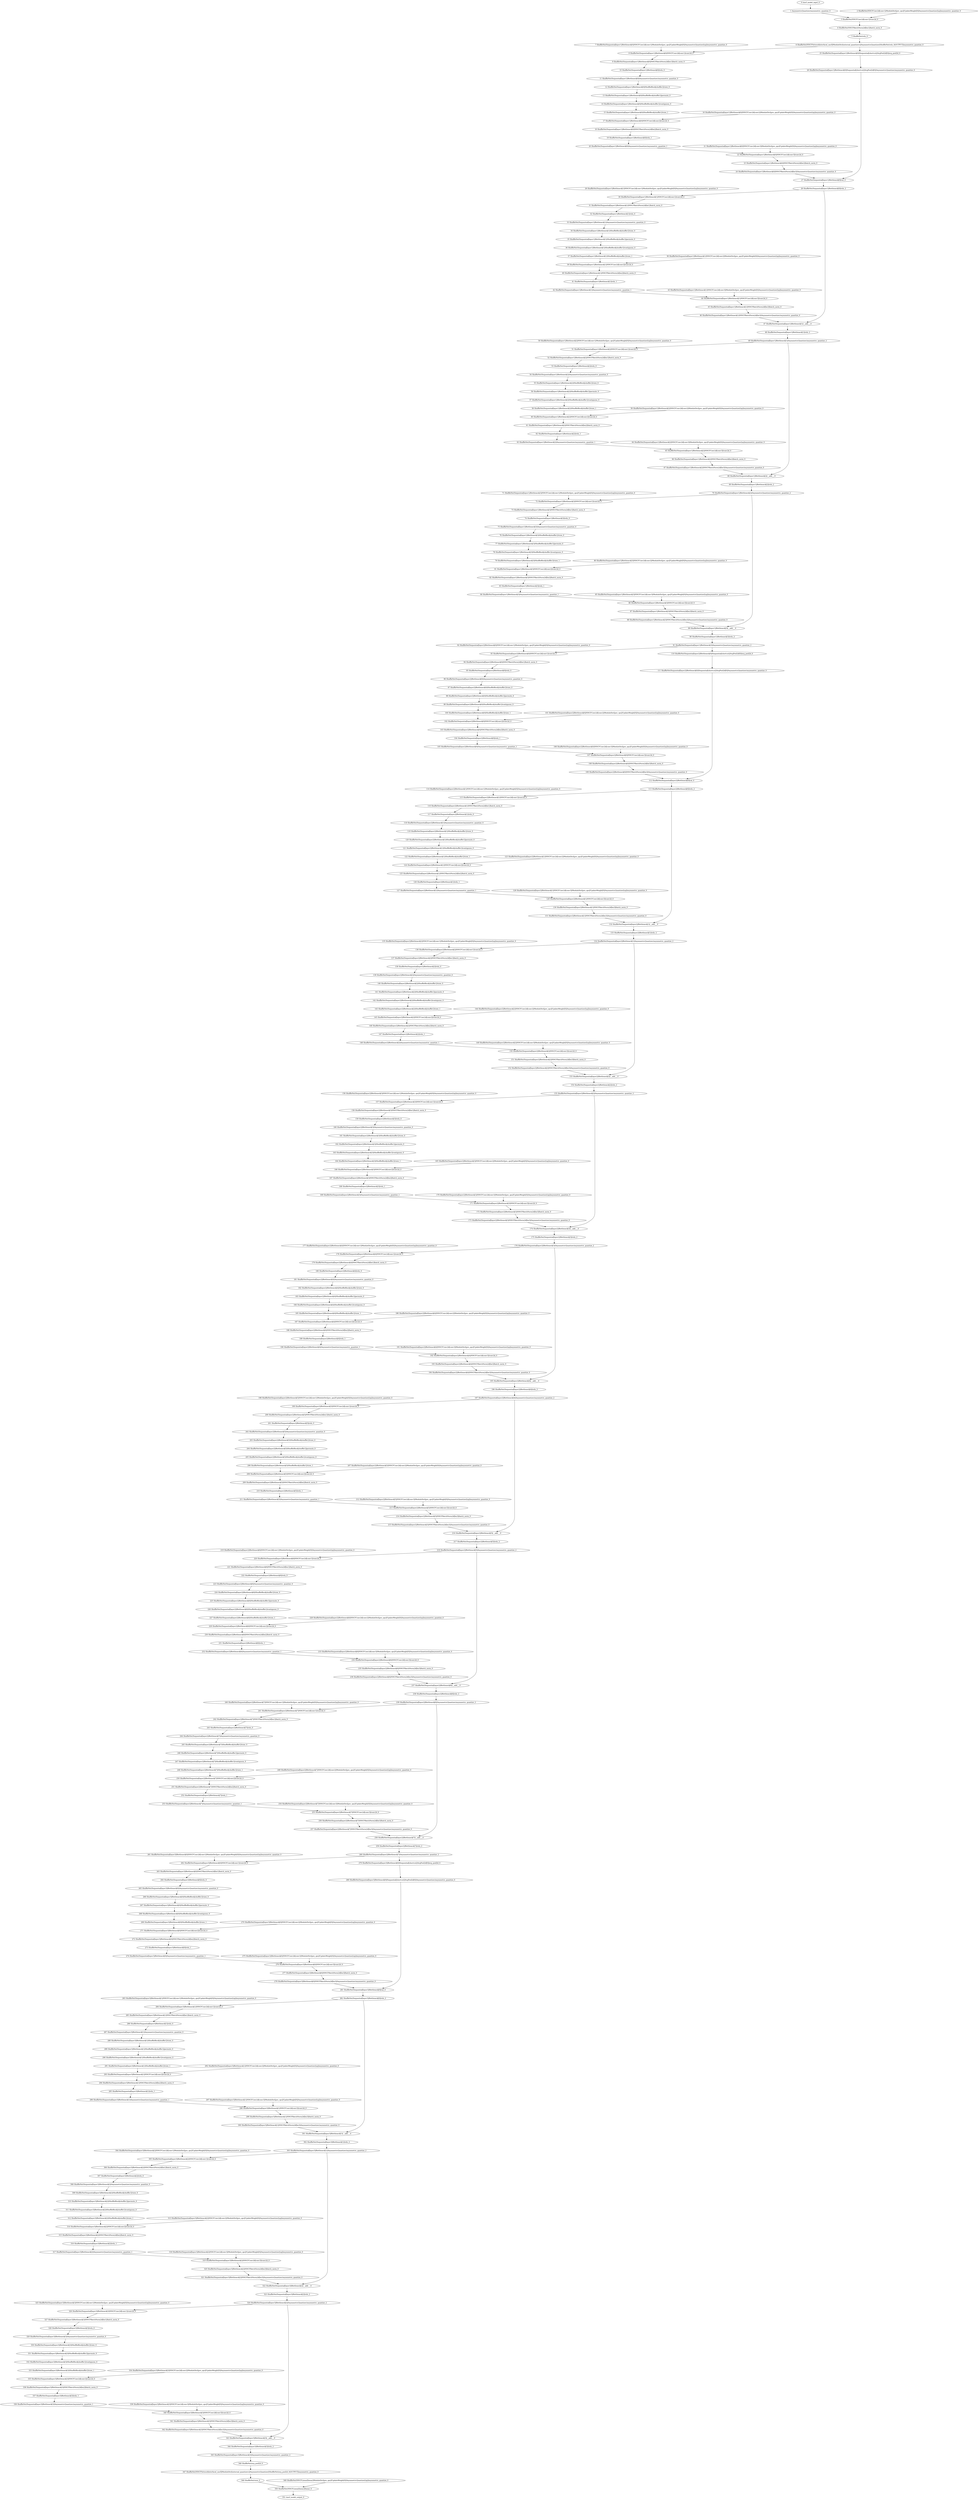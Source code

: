 strict digraph  {
"0 /nncf_model_input_0" [id=0, type=nncf_model_input];
"1 AsymmetricQuantizer/asymmetric_quantize_0" [id=1, type=asymmetric_quantize];
"2 ShuffleNet/NNCFConv2d[conv1]/ModuleDict[pre_ops]/UpdateWeight[0]/AsymmetricQuantizer[op]/asymmetric_quantize_0" [id=2, type=asymmetric_quantize];
"3 ShuffleNet/NNCFConv2d[conv1]/conv2d_0" [id=3, type=conv2d];
"4 ShuffleNet/NNCFBatchNorm2d[bn1]/batch_norm_0" [id=4, type=batch_norm];
"5 ShuffleNet/relu_0" [id=5, type=relu];
"6 ShuffleNet/NNCFNetworkInterface[_nncf]/ModuleDict[external_quantizers]/AsymmetricQuantizer[ShuffleNet/relu_0|OUTPUT]/asymmetric_quantize_0" [id=6, type=asymmetric_quantize];
"7 ShuffleNet/Sequential[layer1]/Bottleneck[0]/NNCFConv2d[conv1]/ModuleDict[pre_ops]/UpdateWeight[0]/AsymmetricQuantizer[op]/asymmetric_quantize_0" [id=7, type=asymmetric_quantize];
"8 ShuffleNet/Sequential[layer1]/Bottleneck[0]/NNCFConv2d[conv1]/conv2d_0" [id=8, type=conv2d];
"9 ShuffleNet/Sequential[layer1]/Bottleneck[0]/NNCFBatchNorm2d[bn1]/batch_norm_0" [id=9, type=batch_norm];
"10 ShuffleNet/Sequential[layer1]/Bottleneck[0]/relu_0" [id=10, type=relu];
"11 ShuffleNet/Sequential[layer1]/Bottleneck[0]/AsymmetricQuantizer/asymmetric_quantize_0" [id=11, type=asymmetric_quantize];
"12 ShuffleNet/Sequential[layer1]/Bottleneck[0]/ShuffleBlock[shuffle1]/view_0" [id=12, type=view];
"13 ShuffleNet/Sequential[layer1]/Bottleneck[0]/ShuffleBlock[shuffle1]/permute_0" [id=13, type=permute];
"14 ShuffleNet/Sequential[layer1]/Bottleneck[0]/ShuffleBlock[shuffle1]/contiguous_0" [id=14, type=contiguous];
"15 ShuffleNet/Sequential[layer1]/Bottleneck[0]/ShuffleBlock[shuffle1]/view_1" [id=15, type=view];
"16 ShuffleNet/Sequential[layer1]/Bottleneck[0]/NNCFConv2d[conv2]/ModuleDict[pre_ops]/UpdateWeight[0]/AsymmetricQuantizer[op]/asymmetric_quantize_0" [id=16, type=asymmetric_quantize];
"17 ShuffleNet/Sequential[layer1]/Bottleneck[0]/NNCFConv2d[conv2]/conv2d_0" [id=17, type=conv2d];
"18 ShuffleNet/Sequential[layer1]/Bottleneck[0]/NNCFBatchNorm2d[bn2]/batch_norm_0" [id=18, type=batch_norm];
"19 ShuffleNet/Sequential[layer1]/Bottleneck[0]/relu_1" [id=19, type=relu];
"20 ShuffleNet/Sequential[layer1]/Bottleneck[0]/AsymmetricQuantizer/asymmetric_quantize_1" [id=20, type=asymmetric_quantize];
"21 ShuffleNet/Sequential[layer1]/Bottleneck[0]/NNCFConv2d[conv3]/ModuleDict[pre_ops]/UpdateWeight[0]/AsymmetricQuantizer[op]/asymmetric_quantize_0" [id=21, type=asymmetric_quantize];
"22 ShuffleNet/Sequential[layer1]/Bottleneck[0]/NNCFConv2d[conv3]/conv2d_0" [id=22, type=conv2d];
"23 ShuffleNet/Sequential[layer1]/Bottleneck[0]/NNCFBatchNorm2d[bn3]/batch_norm_0" [id=23, type=batch_norm];
"24 ShuffleNet/Sequential[layer1]/Bottleneck[0]/NNCFBatchNorm2d[bn3]/AsymmetricQuantizer/asymmetric_quantize_0" [id=24, type=asymmetric_quantize];
"25 ShuffleNet/Sequential[layer1]/Bottleneck[0]/Sequential[shortcut]/AvgPool2d[0]/avg_pool2d_0" [id=25, type=avg_pool2d];
"26 ShuffleNet/Sequential[layer1]/Bottleneck[0]/Sequential[shortcut]/AvgPool2d[0]/AsymmetricQuantizer/asymmetric_quantize_0" [id=26, type=asymmetric_quantize];
"27 ShuffleNet/Sequential[layer1]/Bottleneck[0]/cat_0" [id=27, type=cat];
"28 ShuffleNet/Sequential[layer1]/Bottleneck[0]/relu_2" [id=28, type=relu];
"29 ShuffleNet/Sequential[layer1]/Bottleneck[1]/NNCFConv2d[conv1]/ModuleDict[pre_ops]/UpdateWeight[0]/AsymmetricQuantizer[op]/asymmetric_quantize_0" [id=29, type=asymmetric_quantize];
"30 ShuffleNet/Sequential[layer1]/Bottleneck[1]/NNCFConv2d[conv1]/conv2d_0" [id=30, type=conv2d];
"31 ShuffleNet/Sequential[layer1]/Bottleneck[1]/NNCFBatchNorm2d[bn1]/batch_norm_0" [id=31, type=batch_norm];
"32 ShuffleNet/Sequential[layer1]/Bottleneck[1]/relu_0" [id=32, type=relu];
"33 ShuffleNet/Sequential[layer1]/Bottleneck[1]/AsymmetricQuantizer/asymmetric_quantize_0" [id=33, type=asymmetric_quantize];
"34 ShuffleNet/Sequential[layer1]/Bottleneck[1]/ShuffleBlock[shuffle1]/view_0" [id=34, type=view];
"35 ShuffleNet/Sequential[layer1]/Bottleneck[1]/ShuffleBlock[shuffle1]/permute_0" [id=35, type=permute];
"36 ShuffleNet/Sequential[layer1]/Bottleneck[1]/ShuffleBlock[shuffle1]/contiguous_0" [id=36, type=contiguous];
"37 ShuffleNet/Sequential[layer1]/Bottleneck[1]/ShuffleBlock[shuffle1]/view_1" [id=37, type=view];
"38 ShuffleNet/Sequential[layer1]/Bottleneck[1]/NNCFConv2d[conv2]/ModuleDict[pre_ops]/UpdateWeight[0]/AsymmetricQuantizer[op]/asymmetric_quantize_0" [id=38, type=asymmetric_quantize];
"39 ShuffleNet/Sequential[layer1]/Bottleneck[1]/NNCFConv2d[conv2]/conv2d_0" [id=39, type=conv2d];
"40 ShuffleNet/Sequential[layer1]/Bottleneck[1]/NNCFBatchNorm2d[bn2]/batch_norm_0" [id=40, type=batch_norm];
"41 ShuffleNet/Sequential[layer1]/Bottleneck[1]/relu_1" [id=41, type=relu];
"42 ShuffleNet/Sequential[layer1]/Bottleneck[1]/AsymmetricQuantizer/asymmetric_quantize_1" [id=42, type=asymmetric_quantize];
"43 ShuffleNet/Sequential[layer1]/Bottleneck[1]/NNCFConv2d[conv3]/ModuleDict[pre_ops]/UpdateWeight[0]/AsymmetricQuantizer[op]/asymmetric_quantize_0" [id=43, type=asymmetric_quantize];
"44 ShuffleNet/Sequential[layer1]/Bottleneck[1]/NNCFConv2d[conv3]/conv2d_0" [id=44, type=conv2d];
"45 ShuffleNet/Sequential[layer1]/Bottleneck[1]/NNCFBatchNorm2d[bn3]/batch_norm_0" [id=45, type=batch_norm];
"46 ShuffleNet/Sequential[layer1]/Bottleneck[1]/NNCFBatchNorm2d[bn3]/AsymmetricQuantizer/asymmetric_quantize_0" [id=46, type=asymmetric_quantize];
"47 ShuffleNet/Sequential[layer1]/Bottleneck[1]/__add___0" [id=47, type=__add__];
"48 ShuffleNet/Sequential[layer1]/Bottleneck[1]/relu_2" [id=48, type=relu];
"49 ShuffleNet/Sequential[layer1]/Bottleneck[1]/AsymmetricQuantizer/asymmetric_quantize_2" [id=49, type=asymmetric_quantize];
"50 ShuffleNet/Sequential[layer1]/Bottleneck[2]/NNCFConv2d[conv1]/ModuleDict[pre_ops]/UpdateWeight[0]/AsymmetricQuantizer[op]/asymmetric_quantize_0" [id=50, type=asymmetric_quantize];
"51 ShuffleNet/Sequential[layer1]/Bottleneck[2]/NNCFConv2d[conv1]/conv2d_0" [id=51, type=conv2d];
"52 ShuffleNet/Sequential[layer1]/Bottleneck[2]/NNCFBatchNorm2d[bn1]/batch_norm_0" [id=52, type=batch_norm];
"53 ShuffleNet/Sequential[layer1]/Bottleneck[2]/relu_0" [id=53, type=relu];
"54 ShuffleNet/Sequential[layer1]/Bottleneck[2]/AsymmetricQuantizer/asymmetric_quantize_0" [id=54, type=asymmetric_quantize];
"55 ShuffleNet/Sequential[layer1]/Bottleneck[2]/ShuffleBlock[shuffle1]/view_0" [id=55, type=view];
"56 ShuffleNet/Sequential[layer1]/Bottleneck[2]/ShuffleBlock[shuffle1]/permute_0" [id=56, type=permute];
"57 ShuffleNet/Sequential[layer1]/Bottleneck[2]/ShuffleBlock[shuffle1]/contiguous_0" [id=57, type=contiguous];
"58 ShuffleNet/Sequential[layer1]/Bottleneck[2]/ShuffleBlock[shuffle1]/view_1" [id=58, type=view];
"59 ShuffleNet/Sequential[layer1]/Bottleneck[2]/NNCFConv2d[conv2]/ModuleDict[pre_ops]/UpdateWeight[0]/AsymmetricQuantizer[op]/asymmetric_quantize_0" [id=59, type=asymmetric_quantize];
"60 ShuffleNet/Sequential[layer1]/Bottleneck[2]/NNCFConv2d[conv2]/conv2d_0" [id=60, type=conv2d];
"61 ShuffleNet/Sequential[layer1]/Bottleneck[2]/NNCFBatchNorm2d[bn2]/batch_norm_0" [id=61, type=batch_norm];
"62 ShuffleNet/Sequential[layer1]/Bottleneck[2]/relu_1" [id=62, type=relu];
"63 ShuffleNet/Sequential[layer1]/Bottleneck[2]/AsymmetricQuantizer/asymmetric_quantize_1" [id=63, type=asymmetric_quantize];
"64 ShuffleNet/Sequential[layer1]/Bottleneck[2]/NNCFConv2d[conv3]/ModuleDict[pre_ops]/UpdateWeight[0]/AsymmetricQuantizer[op]/asymmetric_quantize_0" [id=64, type=asymmetric_quantize];
"65 ShuffleNet/Sequential[layer1]/Bottleneck[2]/NNCFConv2d[conv3]/conv2d_0" [id=65, type=conv2d];
"66 ShuffleNet/Sequential[layer1]/Bottleneck[2]/NNCFBatchNorm2d[bn3]/batch_norm_0" [id=66, type=batch_norm];
"67 ShuffleNet/Sequential[layer1]/Bottleneck[2]/NNCFBatchNorm2d[bn3]/AsymmetricQuantizer/asymmetric_quantize_0" [id=67, type=asymmetric_quantize];
"68 ShuffleNet/Sequential[layer1]/Bottleneck[2]/__add___0" [id=68, type=__add__];
"69 ShuffleNet/Sequential[layer1]/Bottleneck[2]/relu_2" [id=69, type=relu];
"70 ShuffleNet/Sequential[layer1]/Bottleneck[2]/AsymmetricQuantizer/asymmetric_quantize_2" [id=70, type=asymmetric_quantize];
"71 ShuffleNet/Sequential[layer1]/Bottleneck[3]/NNCFConv2d[conv1]/ModuleDict[pre_ops]/UpdateWeight[0]/AsymmetricQuantizer[op]/asymmetric_quantize_0" [id=71, type=asymmetric_quantize];
"72 ShuffleNet/Sequential[layer1]/Bottleneck[3]/NNCFConv2d[conv1]/conv2d_0" [id=72, type=conv2d];
"73 ShuffleNet/Sequential[layer1]/Bottleneck[3]/NNCFBatchNorm2d[bn1]/batch_norm_0" [id=73, type=batch_norm];
"74 ShuffleNet/Sequential[layer1]/Bottleneck[3]/relu_0" [id=74, type=relu];
"75 ShuffleNet/Sequential[layer1]/Bottleneck[3]/AsymmetricQuantizer/asymmetric_quantize_0" [id=75, type=asymmetric_quantize];
"76 ShuffleNet/Sequential[layer1]/Bottleneck[3]/ShuffleBlock[shuffle1]/view_0" [id=76, type=view];
"77 ShuffleNet/Sequential[layer1]/Bottleneck[3]/ShuffleBlock[shuffle1]/permute_0" [id=77, type=permute];
"78 ShuffleNet/Sequential[layer1]/Bottleneck[3]/ShuffleBlock[shuffle1]/contiguous_0" [id=78, type=contiguous];
"79 ShuffleNet/Sequential[layer1]/Bottleneck[3]/ShuffleBlock[shuffle1]/view_1" [id=79, type=view];
"80 ShuffleNet/Sequential[layer1]/Bottleneck[3]/NNCFConv2d[conv2]/ModuleDict[pre_ops]/UpdateWeight[0]/AsymmetricQuantizer[op]/asymmetric_quantize_0" [id=80, type=asymmetric_quantize];
"81 ShuffleNet/Sequential[layer1]/Bottleneck[3]/NNCFConv2d[conv2]/conv2d_0" [id=81, type=conv2d];
"82 ShuffleNet/Sequential[layer1]/Bottleneck[3]/NNCFBatchNorm2d[bn2]/batch_norm_0" [id=82, type=batch_norm];
"83 ShuffleNet/Sequential[layer1]/Bottleneck[3]/relu_1" [id=83, type=relu];
"84 ShuffleNet/Sequential[layer1]/Bottleneck[3]/AsymmetricQuantizer/asymmetric_quantize_1" [id=84, type=asymmetric_quantize];
"85 ShuffleNet/Sequential[layer1]/Bottleneck[3]/NNCFConv2d[conv3]/ModuleDict[pre_ops]/UpdateWeight[0]/AsymmetricQuantizer[op]/asymmetric_quantize_0" [id=85, type=asymmetric_quantize];
"86 ShuffleNet/Sequential[layer1]/Bottleneck[3]/NNCFConv2d[conv3]/conv2d_0" [id=86, type=conv2d];
"87 ShuffleNet/Sequential[layer1]/Bottleneck[3]/NNCFBatchNorm2d[bn3]/batch_norm_0" [id=87, type=batch_norm];
"88 ShuffleNet/Sequential[layer1]/Bottleneck[3]/NNCFBatchNorm2d[bn3]/AsymmetricQuantizer/asymmetric_quantize_0" [id=88, type=asymmetric_quantize];
"89 ShuffleNet/Sequential[layer1]/Bottleneck[3]/__add___0" [id=89, type=__add__];
"90 ShuffleNet/Sequential[layer1]/Bottleneck[3]/relu_2" [id=90, type=relu];
"91 ShuffleNet/Sequential[layer1]/Bottleneck[3]/AsymmetricQuantizer/asymmetric_quantize_2" [id=91, type=asymmetric_quantize];
"92 ShuffleNet/Sequential[layer2]/Bottleneck[0]/NNCFConv2d[conv1]/ModuleDict[pre_ops]/UpdateWeight[0]/AsymmetricQuantizer[op]/asymmetric_quantize_0" [id=92, type=asymmetric_quantize];
"93 ShuffleNet/Sequential[layer2]/Bottleneck[0]/NNCFConv2d[conv1]/conv2d_0" [id=93, type=conv2d];
"94 ShuffleNet/Sequential[layer2]/Bottleneck[0]/NNCFBatchNorm2d[bn1]/batch_norm_0" [id=94, type=batch_norm];
"95 ShuffleNet/Sequential[layer2]/Bottleneck[0]/relu_0" [id=95, type=relu];
"96 ShuffleNet/Sequential[layer2]/Bottleneck[0]/AsymmetricQuantizer/asymmetric_quantize_0" [id=96, type=asymmetric_quantize];
"97 ShuffleNet/Sequential[layer2]/Bottleneck[0]/ShuffleBlock[shuffle1]/view_0" [id=97, type=view];
"98 ShuffleNet/Sequential[layer2]/Bottleneck[0]/ShuffleBlock[shuffle1]/permute_0" [id=98, type=permute];
"99 ShuffleNet/Sequential[layer2]/Bottleneck[0]/ShuffleBlock[shuffle1]/contiguous_0" [id=99, type=contiguous];
"100 ShuffleNet/Sequential[layer2]/Bottleneck[0]/ShuffleBlock[shuffle1]/view_1" [id=100, type=view];
"101 ShuffleNet/Sequential[layer2]/Bottleneck[0]/NNCFConv2d[conv2]/ModuleDict[pre_ops]/UpdateWeight[0]/AsymmetricQuantizer[op]/asymmetric_quantize_0" [id=101, type=asymmetric_quantize];
"102 ShuffleNet/Sequential[layer2]/Bottleneck[0]/NNCFConv2d[conv2]/conv2d_0" [id=102, type=conv2d];
"103 ShuffleNet/Sequential[layer2]/Bottleneck[0]/NNCFBatchNorm2d[bn2]/batch_norm_0" [id=103, type=batch_norm];
"104 ShuffleNet/Sequential[layer2]/Bottleneck[0]/relu_1" [id=104, type=relu];
"105 ShuffleNet/Sequential[layer2]/Bottleneck[0]/AsymmetricQuantizer/asymmetric_quantize_1" [id=105, type=asymmetric_quantize];
"106 ShuffleNet/Sequential[layer2]/Bottleneck[0]/NNCFConv2d[conv3]/ModuleDict[pre_ops]/UpdateWeight[0]/AsymmetricQuantizer[op]/asymmetric_quantize_0" [id=106, type=asymmetric_quantize];
"107 ShuffleNet/Sequential[layer2]/Bottleneck[0]/NNCFConv2d[conv3]/conv2d_0" [id=107, type=conv2d];
"108 ShuffleNet/Sequential[layer2]/Bottleneck[0]/NNCFBatchNorm2d[bn3]/batch_norm_0" [id=108, type=batch_norm];
"109 ShuffleNet/Sequential[layer2]/Bottleneck[0]/NNCFBatchNorm2d[bn3]/AsymmetricQuantizer/asymmetric_quantize_0" [id=109, type=asymmetric_quantize];
"110 ShuffleNet/Sequential[layer2]/Bottleneck[0]/Sequential[shortcut]/AvgPool2d[0]/avg_pool2d_0" [id=110, type=avg_pool2d];
"111 ShuffleNet/Sequential[layer2]/Bottleneck[0]/Sequential[shortcut]/AvgPool2d[0]/AsymmetricQuantizer/asymmetric_quantize_0" [id=111, type=asymmetric_quantize];
"112 ShuffleNet/Sequential[layer2]/Bottleneck[0]/cat_0" [id=112, type=cat];
"113 ShuffleNet/Sequential[layer2]/Bottleneck[0]/relu_2" [id=113, type=relu];
"114 ShuffleNet/Sequential[layer2]/Bottleneck[1]/NNCFConv2d[conv1]/ModuleDict[pre_ops]/UpdateWeight[0]/AsymmetricQuantizer[op]/asymmetric_quantize_0" [id=114, type=asymmetric_quantize];
"115 ShuffleNet/Sequential[layer2]/Bottleneck[1]/NNCFConv2d[conv1]/conv2d_0" [id=115, type=conv2d];
"116 ShuffleNet/Sequential[layer2]/Bottleneck[1]/NNCFBatchNorm2d[bn1]/batch_norm_0" [id=116, type=batch_norm];
"117 ShuffleNet/Sequential[layer2]/Bottleneck[1]/relu_0" [id=117, type=relu];
"118 ShuffleNet/Sequential[layer2]/Bottleneck[1]/AsymmetricQuantizer/asymmetric_quantize_0" [id=118, type=asymmetric_quantize];
"119 ShuffleNet/Sequential[layer2]/Bottleneck[1]/ShuffleBlock[shuffle1]/view_0" [id=119, type=view];
"120 ShuffleNet/Sequential[layer2]/Bottleneck[1]/ShuffleBlock[shuffle1]/permute_0" [id=120, type=permute];
"121 ShuffleNet/Sequential[layer2]/Bottleneck[1]/ShuffleBlock[shuffle1]/contiguous_0" [id=121, type=contiguous];
"122 ShuffleNet/Sequential[layer2]/Bottleneck[1]/ShuffleBlock[shuffle1]/view_1" [id=122, type=view];
"123 ShuffleNet/Sequential[layer2]/Bottleneck[1]/NNCFConv2d[conv2]/ModuleDict[pre_ops]/UpdateWeight[0]/AsymmetricQuantizer[op]/asymmetric_quantize_0" [id=123, type=asymmetric_quantize];
"124 ShuffleNet/Sequential[layer2]/Bottleneck[1]/NNCFConv2d[conv2]/conv2d_0" [id=124, type=conv2d];
"125 ShuffleNet/Sequential[layer2]/Bottleneck[1]/NNCFBatchNorm2d[bn2]/batch_norm_0" [id=125, type=batch_norm];
"126 ShuffleNet/Sequential[layer2]/Bottleneck[1]/relu_1" [id=126, type=relu];
"127 ShuffleNet/Sequential[layer2]/Bottleneck[1]/AsymmetricQuantizer/asymmetric_quantize_1" [id=127, type=asymmetric_quantize];
"128 ShuffleNet/Sequential[layer2]/Bottleneck[1]/NNCFConv2d[conv3]/ModuleDict[pre_ops]/UpdateWeight[0]/AsymmetricQuantizer[op]/asymmetric_quantize_0" [id=128, type=asymmetric_quantize];
"129 ShuffleNet/Sequential[layer2]/Bottleneck[1]/NNCFConv2d[conv3]/conv2d_0" [id=129, type=conv2d];
"130 ShuffleNet/Sequential[layer2]/Bottleneck[1]/NNCFBatchNorm2d[bn3]/batch_norm_0" [id=130, type=batch_norm];
"131 ShuffleNet/Sequential[layer2]/Bottleneck[1]/NNCFBatchNorm2d[bn3]/AsymmetricQuantizer/asymmetric_quantize_0" [id=131, type=asymmetric_quantize];
"132 ShuffleNet/Sequential[layer2]/Bottleneck[1]/__add___0" [id=132, type=__add__];
"133 ShuffleNet/Sequential[layer2]/Bottleneck[1]/relu_2" [id=133, type=relu];
"134 ShuffleNet/Sequential[layer2]/Bottleneck[1]/AsymmetricQuantizer/asymmetric_quantize_2" [id=134, type=asymmetric_quantize];
"135 ShuffleNet/Sequential[layer2]/Bottleneck[2]/NNCFConv2d[conv1]/ModuleDict[pre_ops]/UpdateWeight[0]/AsymmetricQuantizer[op]/asymmetric_quantize_0" [id=135, type=asymmetric_quantize];
"136 ShuffleNet/Sequential[layer2]/Bottleneck[2]/NNCFConv2d[conv1]/conv2d_0" [id=136, type=conv2d];
"137 ShuffleNet/Sequential[layer2]/Bottleneck[2]/NNCFBatchNorm2d[bn1]/batch_norm_0" [id=137, type=batch_norm];
"138 ShuffleNet/Sequential[layer2]/Bottleneck[2]/relu_0" [id=138, type=relu];
"139 ShuffleNet/Sequential[layer2]/Bottleneck[2]/AsymmetricQuantizer/asymmetric_quantize_0" [id=139, type=asymmetric_quantize];
"140 ShuffleNet/Sequential[layer2]/Bottleneck[2]/ShuffleBlock[shuffle1]/view_0" [id=140, type=view];
"141 ShuffleNet/Sequential[layer2]/Bottleneck[2]/ShuffleBlock[shuffle1]/permute_0" [id=141, type=permute];
"142 ShuffleNet/Sequential[layer2]/Bottleneck[2]/ShuffleBlock[shuffle1]/contiguous_0" [id=142, type=contiguous];
"143 ShuffleNet/Sequential[layer2]/Bottleneck[2]/ShuffleBlock[shuffle1]/view_1" [id=143, type=view];
"144 ShuffleNet/Sequential[layer2]/Bottleneck[2]/NNCFConv2d[conv2]/ModuleDict[pre_ops]/UpdateWeight[0]/AsymmetricQuantizer[op]/asymmetric_quantize_0" [id=144, type=asymmetric_quantize];
"145 ShuffleNet/Sequential[layer2]/Bottleneck[2]/NNCFConv2d[conv2]/conv2d_0" [id=145, type=conv2d];
"146 ShuffleNet/Sequential[layer2]/Bottleneck[2]/NNCFBatchNorm2d[bn2]/batch_norm_0" [id=146, type=batch_norm];
"147 ShuffleNet/Sequential[layer2]/Bottleneck[2]/relu_1" [id=147, type=relu];
"148 ShuffleNet/Sequential[layer2]/Bottleneck[2]/AsymmetricQuantizer/asymmetric_quantize_1" [id=148, type=asymmetric_quantize];
"149 ShuffleNet/Sequential[layer2]/Bottleneck[2]/NNCFConv2d[conv3]/ModuleDict[pre_ops]/UpdateWeight[0]/AsymmetricQuantizer[op]/asymmetric_quantize_0" [id=149, type=asymmetric_quantize];
"150 ShuffleNet/Sequential[layer2]/Bottleneck[2]/NNCFConv2d[conv3]/conv2d_0" [id=150, type=conv2d];
"151 ShuffleNet/Sequential[layer2]/Bottleneck[2]/NNCFBatchNorm2d[bn3]/batch_norm_0" [id=151, type=batch_norm];
"152 ShuffleNet/Sequential[layer2]/Bottleneck[2]/NNCFBatchNorm2d[bn3]/AsymmetricQuantizer/asymmetric_quantize_0" [id=152, type=asymmetric_quantize];
"153 ShuffleNet/Sequential[layer2]/Bottleneck[2]/__add___0" [id=153, type=__add__];
"154 ShuffleNet/Sequential[layer2]/Bottleneck[2]/relu_2" [id=154, type=relu];
"155 ShuffleNet/Sequential[layer2]/Bottleneck[2]/AsymmetricQuantizer/asymmetric_quantize_2" [id=155, type=asymmetric_quantize];
"156 ShuffleNet/Sequential[layer2]/Bottleneck[3]/NNCFConv2d[conv1]/ModuleDict[pre_ops]/UpdateWeight[0]/AsymmetricQuantizer[op]/asymmetric_quantize_0" [id=156, type=asymmetric_quantize];
"157 ShuffleNet/Sequential[layer2]/Bottleneck[3]/NNCFConv2d[conv1]/conv2d_0" [id=157, type=conv2d];
"158 ShuffleNet/Sequential[layer2]/Bottleneck[3]/NNCFBatchNorm2d[bn1]/batch_norm_0" [id=158, type=batch_norm];
"159 ShuffleNet/Sequential[layer2]/Bottleneck[3]/relu_0" [id=159, type=relu];
"160 ShuffleNet/Sequential[layer2]/Bottleneck[3]/AsymmetricQuantizer/asymmetric_quantize_0" [id=160, type=asymmetric_quantize];
"161 ShuffleNet/Sequential[layer2]/Bottleneck[3]/ShuffleBlock[shuffle1]/view_0" [id=161, type=view];
"162 ShuffleNet/Sequential[layer2]/Bottleneck[3]/ShuffleBlock[shuffle1]/permute_0" [id=162, type=permute];
"163 ShuffleNet/Sequential[layer2]/Bottleneck[3]/ShuffleBlock[shuffle1]/contiguous_0" [id=163, type=contiguous];
"164 ShuffleNet/Sequential[layer2]/Bottleneck[3]/ShuffleBlock[shuffle1]/view_1" [id=164, type=view];
"165 ShuffleNet/Sequential[layer2]/Bottleneck[3]/NNCFConv2d[conv2]/ModuleDict[pre_ops]/UpdateWeight[0]/AsymmetricQuantizer[op]/asymmetric_quantize_0" [id=165, type=asymmetric_quantize];
"166 ShuffleNet/Sequential[layer2]/Bottleneck[3]/NNCFConv2d[conv2]/conv2d_0" [id=166, type=conv2d];
"167 ShuffleNet/Sequential[layer2]/Bottleneck[3]/NNCFBatchNorm2d[bn2]/batch_norm_0" [id=167, type=batch_norm];
"168 ShuffleNet/Sequential[layer2]/Bottleneck[3]/relu_1" [id=168, type=relu];
"169 ShuffleNet/Sequential[layer2]/Bottleneck[3]/AsymmetricQuantizer/asymmetric_quantize_1" [id=169, type=asymmetric_quantize];
"170 ShuffleNet/Sequential[layer2]/Bottleneck[3]/NNCFConv2d[conv3]/ModuleDict[pre_ops]/UpdateWeight[0]/AsymmetricQuantizer[op]/asymmetric_quantize_0" [id=170, type=asymmetric_quantize];
"171 ShuffleNet/Sequential[layer2]/Bottleneck[3]/NNCFConv2d[conv3]/conv2d_0" [id=171, type=conv2d];
"172 ShuffleNet/Sequential[layer2]/Bottleneck[3]/NNCFBatchNorm2d[bn3]/batch_norm_0" [id=172, type=batch_norm];
"173 ShuffleNet/Sequential[layer2]/Bottleneck[3]/NNCFBatchNorm2d[bn3]/AsymmetricQuantizer/asymmetric_quantize_0" [id=173, type=asymmetric_quantize];
"174 ShuffleNet/Sequential[layer2]/Bottleneck[3]/__add___0" [id=174, type=__add__];
"175 ShuffleNet/Sequential[layer2]/Bottleneck[3]/relu_2" [id=175, type=relu];
"176 ShuffleNet/Sequential[layer2]/Bottleneck[3]/AsymmetricQuantizer/asymmetric_quantize_2" [id=176, type=asymmetric_quantize];
"177 ShuffleNet/Sequential[layer2]/Bottleneck[4]/NNCFConv2d[conv1]/ModuleDict[pre_ops]/UpdateWeight[0]/AsymmetricQuantizer[op]/asymmetric_quantize_0" [id=177, type=asymmetric_quantize];
"178 ShuffleNet/Sequential[layer2]/Bottleneck[4]/NNCFConv2d[conv1]/conv2d_0" [id=178, type=conv2d];
"179 ShuffleNet/Sequential[layer2]/Bottleneck[4]/NNCFBatchNorm2d[bn1]/batch_norm_0" [id=179, type=batch_norm];
"180 ShuffleNet/Sequential[layer2]/Bottleneck[4]/relu_0" [id=180, type=relu];
"181 ShuffleNet/Sequential[layer2]/Bottleneck[4]/AsymmetricQuantizer/asymmetric_quantize_0" [id=181, type=asymmetric_quantize];
"182 ShuffleNet/Sequential[layer2]/Bottleneck[4]/ShuffleBlock[shuffle1]/view_0" [id=182, type=view];
"183 ShuffleNet/Sequential[layer2]/Bottleneck[4]/ShuffleBlock[shuffle1]/permute_0" [id=183, type=permute];
"184 ShuffleNet/Sequential[layer2]/Bottleneck[4]/ShuffleBlock[shuffle1]/contiguous_0" [id=184, type=contiguous];
"185 ShuffleNet/Sequential[layer2]/Bottleneck[4]/ShuffleBlock[shuffle1]/view_1" [id=185, type=view];
"186 ShuffleNet/Sequential[layer2]/Bottleneck[4]/NNCFConv2d[conv2]/ModuleDict[pre_ops]/UpdateWeight[0]/AsymmetricQuantizer[op]/asymmetric_quantize_0" [id=186, type=asymmetric_quantize];
"187 ShuffleNet/Sequential[layer2]/Bottleneck[4]/NNCFConv2d[conv2]/conv2d_0" [id=187, type=conv2d];
"188 ShuffleNet/Sequential[layer2]/Bottleneck[4]/NNCFBatchNorm2d[bn2]/batch_norm_0" [id=188, type=batch_norm];
"189 ShuffleNet/Sequential[layer2]/Bottleneck[4]/relu_1" [id=189, type=relu];
"190 ShuffleNet/Sequential[layer2]/Bottleneck[4]/AsymmetricQuantizer/asymmetric_quantize_1" [id=190, type=asymmetric_quantize];
"191 ShuffleNet/Sequential[layer2]/Bottleneck[4]/NNCFConv2d[conv3]/ModuleDict[pre_ops]/UpdateWeight[0]/AsymmetricQuantizer[op]/asymmetric_quantize_0" [id=191, type=asymmetric_quantize];
"192 ShuffleNet/Sequential[layer2]/Bottleneck[4]/NNCFConv2d[conv3]/conv2d_0" [id=192, type=conv2d];
"193 ShuffleNet/Sequential[layer2]/Bottleneck[4]/NNCFBatchNorm2d[bn3]/batch_norm_0" [id=193, type=batch_norm];
"194 ShuffleNet/Sequential[layer2]/Bottleneck[4]/NNCFBatchNorm2d[bn3]/AsymmetricQuantizer/asymmetric_quantize_0" [id=194, type=asymmetric_quantize];
"195 ShuffleNet/Sequential[layer2]/Bottleneck[4]/__add___0" [id=195, type=__add__];
"196 ShuffleNet/Sequential[layer2]/Bottleneck[4]/relu_2" [id=196, type=relu];
"197 ShuffleNet/Sequential[layer2]/Bottleneck[4]/AsymmetricQuantizer/asymmetric_quantize_2" [id=197, type=asymmetric_quantize];
"198 ShuffleNet/Sequential[layer2]/Bottleneck[5]/NNCFConv2d[conv1]/ModuleDict[pre_ops]/UpdateWeight[0]/AsymmetricQuantizer[op]/asymmetric_quantize_0" [id=198, type=asymmetric_quantize];
"199 ShuffleNet/Sequential[layer2]/Bottleneck[5]/NNCFConv2d[conv1]/conv2d_0" [id=199, type=conv2d];
"200 ShuffleNet/Sequential[layer2]/Bottleneck[5]/NNCFBatchNorm2d[bn1]/batch_norm_0" [id=200, type=batch_norm];
"201 ShuffleNet/Sequential[layer2]/Bottleneck[5]/relu_0" [id=201, type=relu];
"202 ShuffleNet/Sequential[layer2]/Bottleneck[5]/AsymmetricQuantizer/asymmetric_quantize_0" [id=202, type=asymmetric_quantize];
"203 ShuffleNet/Sequential[layer2]/Bottleneck[5]/ShuffleBlock[shuffle1]/view_0" [id=203, type=view];
"204 ShuffleNet/Sequential[layer2]/Bottleneck[5]/ShuffleBlock[shuffle1]/permute_0" [id=204, type=permute];
"205 ShuffleNet/Sequential[layer2]/Bottleneck[5]/ShuffleBlock[shuffle1]/contiguous_0" [id=205, type=contiguous];
"206 ShuffleNet/Sequential[layer2]/Bottleneck[5]/ShuffleBlock[shuffle1]/view_1" [id=206, type=view];
"207 ShuffleNet/Sequential[layer2]/Bottleneck[5]/NNCFConv2d[conv2]/ModuleDict[pre_ops]/UpdateWeight[0]/AsymmetricQuantizer[op]/asymmetric_quantize_0" [id=207, type=asymmetric_quantize];
"208 ShuffleNet/Sequential[layer2]/Bottleneck[5]/NNCFConv2d[conv2]/conv2d_0" [id=208, type=conv2d];
"209 ShuffleNet/Sequential[layer2]/Bottleneck[5]/NNCFBatchNorm2d[bn2]/batch_norm_0" [id=209, type=batch_norm];
"210 ShuffleNet/Sequential[layer2]/Bottleneck[5]/relu_1" [id=210, type=relu];
"211 ShuffleNet/Sequential[layer2]/Bottleneck[5]/AsymmetricQuantizer/asymmetric_quantize_1" [id=211, type=asymmetric_quantize];
"212 ShuffleNet/Sequential[layer2]/Bottleneck[5]/NNCFConv2d[conv3]/ModuleDict[pre_ops]/UpdateWeight[0]/AsymmetricQuantizer[op]/asymmetric_quantize_0" [id=212, type=asymmetric_quantize];
"213 ShuffleNet/Sequential[layer2]/Bottleneck[5]/NNCFConv2d[conv3]/conv2d_0" [id=213, type=conv2d];
"214 ShuffleNet/Sequential[layer2]/Bottleneck[5]/NNCFBatchNorm2d[bn3]/batch_norm_0" [id=214, type=batch_norm];
"215 ShuffleNet/Sequential[layer2]/Bottleneck[5]/NNCFBatchNorm2d[bn3]/AsymmetricQuantizer/asymmetric_quantize_0" [id=215, type=asymmetric_quantize];
"216 ShuffleNet/Sequential[layer2]/Bottleneck[5]/__add___0" [id=216, type=__add__];
"217 ShuffleNet/Sequential[layer2]/Bottleneck[5]/relu_2" [id=217, type=relu];
"218 ShuffleNet/Sequential[layer2]/Bottleneck[5]/AsymmetricQuantizer/asymmetric_quantize_2" [id=218, type=asymmetric_quantize];
"219 ShuffleNet/Sequential[layer2]/Bottleneck[6]/NNCFConv2d[conv1]/ModuleDict[pre_ops]/UpdateWeight[0]/AsymmetricQuantizer[op]/asymmetric_quantize_0" [id=219, type=asymmetric_quantize];
"220 ShuffleNet/Sequential[layer2]/Bottleneck[6]/NNCFConv2d[conv1]/conv2d_0" [id=220, type=conv2d];
"221 ShuffleNet/Sequential[layer2]/Bottleneck[6]/NNCFBatchNorm2d[bn1]/batch_norm_0" [id=221, type=batch_norm];
"222 ShuffleNet/Sequential[layer2]/Bottleneck[6]/relu_0" [id=222, type=relu];
"223 ShuffleNet/Sequential[layer2]/Bottleneck[6]/AsymmetricQuantizer/asymmetric_quantize_0" [id=223, type=asymmetric_quantize];
"224 ShuffleNet/Sequential[layer2]/Bottleneck[6]/ShuffleBlock[shuffle1]/view_0" [id=224, type=view];
"225 ShuffleNet/Sequential[layer2]/Bottleneck[6]/ShuffleBlock[shuffle1]/permute_0" [id=225, type=permute];
"226 ShuffleNet/Sequential[layer2]/Bottleneck[6]/ShuffleBlock[shuffle1]/contiguous_0" [id=226, type=contiguous];
"227 ShuffleNet/Sequential[layer2]/Bottleneck[6]/ShuffleBlock[shuffle1]/view_1" [id=227, type=view];
"228 ShuffleNet/Sequential[layer2]/Bottleneck[6]/NNCFConv2d[conv2]/ModuleDict[pre_ops]/UpdateWeight[0]/AsymmetricQuantizer[op]/asymmetric_quantize_0" [id=228, type=asymmetric_quantize];
"229 ShuffleNet/Sequential[layer2]/Bottleneck[6]/NNCFConv2d[conv2]/conv2d_0" [id=229, type=conv2d];
"230 ShuffleNet/Sequential[layer2]/Bottleneck[6]/NNCFBatchNorm2d[bn2]/batch_norm_0" [id=230, type=batch_norm];
"231 ShuffleNet/Sequential[layer2]/Bottleneck[6]/relu_1" [id=231, type=relu];
"232 ShuffleNet/Sequential[layer2]/Bottleneck[6]/AsymmetricQuantizer/asymmetric_quantize_1" [id=232, type=asymmetric_quantize];
"233 ShuffleNet/Sequential[layer2]/Bottleneck[6]/NNCFConv2d[conv3]/ModuleDict[pre_ops]/UpdateWeight[0]/AsymmetricQuantizer[op]/asymmetric_quantize_0" [id=233, type=asymmetric_quantize];
"234 ShuffleNet/Sequential[layer2]/Bottleneck[6]/NNCFConv2d[conv3]/conv2d_0" [id=234, type=conv2d];
"235 ShuffleNet/Sequential[layer2]/Bottleneck[6]/NNCFBatchNorm2d[bn3]/batch_norm_0" [id=235, type=batch_norm];
"236 ShuffleNet/Sequential[layer2]/Bottleneck[6]/NNCFBatchNorm2d[bn3]/AsymmetricQuantizer/asymmetric_quantize_0" [id=236, type=asymmetric_quantize];
"237 ShuffleNet/Sequential[layer2]/Bottleneck[6]/__add___0" [id=237, type=__add__];
"238 ShuffleNet/Sequential[layer2]/Bottleneck[6]/relu_2" [id=238, type=relu];
"239 ShuffleNet/Sequential[layer2]/Bottleneck[6]/AsymmetricQuantizer/asymmetric_quantize_2" [id=239, type=asymmetric_quantize];
"240 ShuffleNet/Sequential[layer2]/Bottleneck[7]/NNCFConv2d[conv1]/ModuleDict[pre_ops]/UpdateWeight[0]/AsymmetricQuantizer[op]/asymmetric_quantize_0" [id=240, type=asymmetric_quantize];
"241 ShuffleNet/Sequential[layer2]/Bottleneck[7]/NNCFConv2d[conv1]/conv2d_0" [id=241, type=conv2d];
"242 ShuffleNet/Sequential[layer2]/Bottleneck[7]/NNCFBatchNorm2d[bn1]/batch_norm_0" [id=242, type=batch_norm];
"243 ShuffleNet/Sequential[layer2]/Bottleneck[7]/relu_0" [id=243, type=relu];
"244 ShuffleNet/Sequential[layer2]/Bottleneck[7]/AsymmetricQuantizer/asymmetric_quantize_0" [id=244, type=asymmetric_quantize];
"245 ShuffleNet/Sequential[layer2]/Bottleneck[7]/ShuffleBlock[shuffle1]/view_0" [id=245, type=view];
"246 ShuffleNet/Sequential[layer2]/Bottleneck[7]/ShuffleBlock[shuffle1]/permute_0" [id=246, type=permute];
"247 ShuffleNet/Sequential[layer2]/Bottleneck[7]/ShuffleBlock[shuffle1]/contiguous_0" [id=247, type=contiguous];
"248 ShuffleNet/Sequential[layer2]/Bottleneck[7]/ShuffleBlock[shuffle1]/view_1" [id=248, type=view];
"249 ShuffleNet/Sequential[layer2]/Bottleneck[7]/NNCFConv2d[conv2]/ModuleDict[pre_ops]/UpdateWeight[0]/AsymmetricQuantizer[op]/asymmetric_quantize_0" [id=249, type=asymmetric_quantize];
"250 ShuffleNet/Sequential[layer2]/Bottleneck[7]/NNCFConv2d[conv2]/conv2d_0" [id=250, type=conv2d];
"251 ShuffleNet/Sequential[layer2]/Bottleneck[7]/NNCFBatchNorm2d[bn2]/batch_norm_0" [id=251, type=batch_norm];
"252 ShuffleNet/Sequential[layer2]/Bottleneck[7]/relu_1" [id=252, type=relu];
"253 ShuffleNet/Sequential[layer2]/Bottleneck[7]/AsymmetricQuantizer/asymmetric_quantize_1" [id=253, type=asymmetric_quantize];
"254 ShuffleNet/Sequential[layer2]/Bottleneck[7]/NNCFConv2d[conv3]/ModuleDict[pre_ops]/UpdateWeight[0]/AsymmetricQuantizer[op]/asymmetric_quantize_0" [id=254, type=asymmetric_quantize];
"255 ShuffleNet/Sequential[layer2]/Bottleneck[7]/NNCFConv2d[conv3]/conv2d_0" [id=255, type=conv2d];
"256 ShuffleNet/Sequential[layer2]/Bottleneck[7]/NNCFBatchNorm2d[bn3]/batch_norm_0" [id=256, type=batch_norm];
"257 ShuffleNet/Sequential[layer2]/Bottleneck[7]/NNCFBatchNorm2d[bn3]/AsymmetricQuantizer/asymmetric_quantize_0" [id=257, type=asymmetric_quantize];
"258 ShuffleNet/Sequential[layer2]/Bottleneck[7]/__add___0" [id=258, type=__add__];
"259 ShuffleNet/Sequential[layer2]/Bottleneck[7]/relu_2" [id=259, type=relu];
"260 ShuffleNet/Sequential[layer2]/Bottleneck[7]/AsymmetricQuantizer/asymmetric_quantize_2" [id=260, type=asymmetric_quantize];
"261 ShuffleNet/Sequential[layer3]/Bottleneck[0]/NNCFConv2d[conv1]/ModuleDict[pre_ops]/UpdateWeight[0]/AsymmetricQuantizer[op]/asymmetric_quantize_0" [id=261, type=asymmetric_quantize];
"262 ShuffleNet/Sequential[layer3]/Bottleneck[0]/NNCFConv2d[conv1]/conv2d_0" [id=262, type=conv2d];
"263 ShuffleNet/Sequential[layer3]/Bottleneck[0]/NNCFBatchNorm2d[bn1]/batch_norm_0" [id=263, type=batch_norm];
"264 ShuffleNet/Sequential[layer3]/Bottleneck[0]/relu_0" [id=264, type=relu];
"265 ShuffleNet/Sequential[layer3]/Bottleneck[0]/AsymmetricQuantizer/asymmetric_quantize_0" [id=265, type=asymmetric_quantize];
"266 ShuffleNet/Sequential[layer3]/Bottleneck[0]/ShuffleBlock[shuffle1]/view_0" [id=266, type=view];
"267 ShuffleNet/Sequential[layer3]/Bottleneck[0]/ShuffleBlock[shuffle1]/permute_0" [id=267, type=permute];
"268 ShuffleNet/Sequential[layer3]/Bottleneck[0]/ShuffleBlock[shuffle1]/contiguous_0" [id=268, type=contiguous];
"269 ShuffleNet/Sequential[layer3]/Bottleneck[0]/ShuffleBlock[shuffle1]/view_1" [id=269, type=view];
"270 ShuffleNet/Sequential[layer3]/Bottleneck[0]/NNCFConv2d[conv2]/ModuleDict[pre_ops]/UpdateWeight[0]/AsymmetricQuantizer[op]/asymmetric_quantize_0" [id=270, type=asymmetric_quantize];
"271 ShuffleNet/Sequential[layer3]/Bottleneck[0]/NNCFConv2d[conv2]/conv2d_0" [id=271, type=conv2d];
"272 ShuffleNet/Sequential[layer3]/Bottleneck[0]/NNCFBatchNorm2d[bn2]/batch_norm_0" [id=272, type=batch_norm];
"273 ShuffleNet/Sequential[layer3]/Bottleneck[0]/relu_1" [id=273, type=relu];
"274 ShuffleNet/Sequential[layer3]/Bottleneck[0]/AsymmetricQuantizer/asymmetric_quantize_1" [id=274, type=asymmetric_quantize];
"275 ShuffleNet/Sequential[layer3]/Bottleneck[0]/NNCFConv2d[conv3]/ModuleDict[pre_ops]/UpdateWeight[0]/AsymmetricQuantizer[op]/asymmetric_quantize_0" [id=275, type=asymmetric_quantize];
"276 ShuffleNet/Sequential[layer3]/Bottleneck[0]/NNCFConv2d[conv3]/conv2d_0" [id=276, type=conv2d];
"277 ShuffleNet/Sequential[layer3]/Bottleneck[0]/NNCFBatchNorm2d[bn3]/batch_norm_0" [id=277, type=batch_norm];
"278 ShuffleNet/Sequential[layer3]/Bottleneck[0]/NNCFBatchNorm2d[bn3]/AsymmetricQuantizer/asymmetric_quantize_0" [id=278, type=asymmetric_quantize];
"279 ShuffleNet/Sequential[layer3]/Bottleneck[0]/Sequential[shortcut]/AvgPool2d[0]/avg_pool2d_0" [id=279, type=avg_pool2d];
"280 ShuffleNet/Sequential[layer3]/Bottleneck[0]/Sequential[shortcut]/AvgPool2d[0]/AsymmetricQuantizer/asymmetric_quantize_0" [id=280, type=asymmetric_quantize];
"281 ShuffleNet/Sequential[layer3]/Bottleneck[0]/cat_0" [id=281, type=cat];
"282 ShuffleNet/Sequential[layer3]/Bottleneck[0]/relu_2" [id=282, type=relu];
"283 ShuffleNet/Sequential[layer3]/Bottleneck[1]/NNCFConv2d[conv1]/ModuleDict[pre_ops]/UpdateWeight[0]/AsymmetricQuantizer[op]/asymmetric_quantize_0" [id=283, type=asymmetric_quantize];
"284 ShuffleNet/Sequential[layer3]/Bottleneck[1]/NNCFConv2d[conv1]/conv2d_0" [id=284, type=conv2d];
"285 ShuffleNet/Sequential[layer3]/Bottleneck[1]/NNCFBatchNorm2d[bn1]/batch_norm_0" [id=285, type=batch_norm];
"286 ShuffleNet/Sequential[layer3]/Bottleneck[1]/relu_0" [id=286, type=relu];
"287 ShuffleNet/Sequential[layer3]/Bottleneck[1]/AsymmetricQuantizer/asymmetric_quantize_0" [id=287, type=asymmetric_quantize];
"288 ShuffleNet/Sequential[layer3]/Bottleneck[1]/ShuffleBlock[shuffle1]/view_0" [id=288, type=view];
"289 ShuffleNet/Sequential[layer3]/Bottleneck[1]/ShuffleBlock[shuffle1]/permute_0" [id=289, type=permute];
"290 ShuffleNet/Sequential[layer3]/Bottleneck[1]/ShuffleBlock[shuffle1]/contiguous_0" [id=290, type=contiguous];
"291 ShuffleNet/Sequential[layer3]/Bottleneck[1]/ShuffleBlock[shuffle1]/view_1" [id=291, type=view];
"292 ShuffleNet/Sequential[layer3]/Bottleneck[1]/NNCFConv2d[conv2]/ModuleDict[pre_ops]/UpdateWeight[0]/AsymmetricQuantizer[op]/asymmetric_quantize_0" [id=292, type=asymmetric_quantize];
"293 ShuffleNet/Sequential[layer3]/Bottleneck[1]/NNCFConv2d[conv2]/conv2d_0" [id=293, type=conv2d];
"294 ShuffleNet/Sequential[layer3]/Bottleneck[1]/NNCFBatchNorm2d[bn2]/batch_norm_0" [id=294, type=batch_norm];
"295 ShuffleNet/Sequential[layer3]/Bottleneck[1]/relu_1" [id=295, type=relu];
"296 ShuffleNet/Sequential[layer3]/Bottleneck[1]/AsymmetricQuantizer/asymmetric_quantize_1" [id=296, type=asymmetric_quantize];
"297 ShuffleNet/Sequential[layer3]/Bottleneck[1]/NNCFConv2d[conv3]/ModuleDict[pre_ops]/UpdateWeight[0]/AsymmetricQuantizer[op]/asymmetric_quantize_0" [id=297, type=asymmetric_quantize];
"298 ShuffleNet/Sequential[layer3]/Bottleneck[1]/NNCFConv2d[conv3]/conv2d_0" [id=298, type=conv2d];
"299 ShuffleNet/Sequential[layer3]/Bottleneck[1]/NNCFBatchNorm2d[bn3]/batch_norm_0" [id=299, type=batch_norm];
"300 ShuffleNet/Sequential[layer3]/Bottleneck[1]/NNCFBatchNorm2d[bn3]/AsymmetricQuantizer/asymmetric_quantize_0" [id=300, type=asymmetric_quantize];
"301 ShuffleNet/Sequential[layer3]/Bottleneck[1]/__add___0" [id=301, type=__add__];
"302 ShuffleNet/Sequential[layer3]/Bottleneck[1]/relu_2" [id=302, type=relu];
"303 ShuffleNet/Sequential[layer3]/Bottleneck[1]/AsymmetricQuantizer/asymmetric_quantize_2" [id=303, type=asymmetric_quantize];
"304 ShuffleNet/Sequential[layer3]/Bottleneck[2]/NNCFConv2d[conv1]/ModuleDict[pre_ops]/UpdateWeight[0]/AsymmetricQuantizer[op]/asymmetric_quantize_0" [id=304, type=asymmetric_quantize];
"305 ShuffleNet/Sequential[layer3]/Bottleneck[2]/NNCFConv2d[conv1]/conv2d_0" [id=305, type=conv2d];
"306 ShuffleNet/Sequential[layer3]/Bottleneck[2]/NNCFBatchNorm2d[bn1]/batch_norm_0" [id=306, type=batch_norm];
"307 ShuffleNet/Sequential[layer3]/Bottleneck[2]/relu_0" [id=307, type=relu];
"308 ShuffleNet/Sequential[layer3]/Bottleneck[2]/AsymmetricQuantizer/asymmetric_quantize_0" [id=308, type=asymmetric_quantize];
"309 ShuffleNet/Sequential[layer3]/Bottleneck[2]/ShuffleBlock[shuffle1]/view_0" [id=309, type=view];
"310 ShuffleNet/Sequential[layer3]/Bottleneck[2]/ShuffleBlock[shuffle1]/permute_0" [id=310, type=permute];
"311 ShuffleNet/Sequential[layer3]/Bottleneck[2]/ShuffleBlock[shuffle1]/contiguous_0" [id=311, type=contiguous];
"312 ShuffleNet/Sequential[layer3]/Bottleneck[2]/ShuffleBlock[shuffle1]/view_1" [id=312, type=view];
"313 ShuffleNet/Sequential[layer3]/Bottleneck[2]/NNCFConv2d[conv2]/ModuleDict[pre_ops]/UpdateWeight[0]/AsymmetricQuantizer[op]/asymmetric_quantize_0" [id=313, type=asymmetric_quantize];
"314 ShuffleNet/Sequential[layer3]/Bottleneck[2]/NNCFConv2d[conv2]/conv2d_0" [id=314, type=conv2d];
"315 ShuffleNet/Sequential[layer3]/Bottleneck[2]/NNCFBatchNorm2d[bn2]/batch_norm_0" [id=315, type=batch_norm];
"316 ShuffleNet/Sequential[layer3]/Bottleneck[2]/relu_1" [id=316, type=relu];
"317 ShuffleNet/Sequential[layer3]/Bottleneck[2]/AsymmetricQuantizer/asymmetric_quantize_1" [id=317, type=asymmetric_quantize];
"318 ShuffleNet/Sequential[layer3]/Bottleneck[2]/NNCFConv2d[conv3]/ModuleDict[pre_ops]/UpdateWeight[0]/AsymmetricQuantizer[op]/asymmetric_quantize_0" [id=318, type=asymmetric_quantize];
"319 ShuffleNet/Sequential[layer3]/Bottleneck[2]/NNCFConv2d[conv3]/conv2d_0" [id=319, type=conv2d];
"320 ShuffleNet/Sequential[layer3]/Bottleneck[2]/NNCFBatchNorm2d[bn3]/batch_norm_0" [id=320, type=batch_norm];
"321 ShuffleNet/Sequential[layer3]/Bottleneck[2]/NNCFBatchNorm2d[bn3]/AsymmetricQuantizer/asymmetric_quantize_0" [id=321, type=asymmetric_quantize];
"322 ShuffleNet/Sequential[layer3]/Bottleneck[2]/__add___0" [id=322, type=__add__];
"323 ShuffleNet/Sequential[layer3]/Bottleneck[2]/relu_2" [id=323, type=relu];
"324 ShuffleNet/Sequential[layer3]/Bottleneck[2]/AsymmetricQuantizer/asymmetric_quantize_2" [id=324, type=asymmetric_quantize];
"325 ShuffleNet/Sequential[layer3]/Bottleneck[3]/NNCFConv2d[conv1]/ModuleDict[pre_ops]/UpdateWeight[0]/AsymmetricQuantizer[op]/asymmetric_quantize_0" [id=325, type=asymmetric_quantize];
"326 ShuffleNet/Sequential[layer3]/Bottleneck[3]/NNCFConv2d[conv1]/conv2d_0" [id=326, type=conv2d];
"327 ShuffleNet/Sequential[layer3]/Bottleneck[3]/NNCFBatchNorm2d[bn1]/batch_norm_0" [id=327, type=batch_norm];
"328 ShuffleNet/Sequential[layer3]/Bottleneck[3]/relu_0" [id=328, type=relu];
"329 ShuffleNet/Sequential[layer3]/Bottleneck[3]/AsymmetricQuantizer/asymmetric_quantize_0" [id=329, type=asymmetric_quantize];
"330 ShuffleNet/Sequential[layer3]/Bottleneck[3]/ShuffleBlock[shuffle1]/view_0" [id=330, type=view];
"331 ShuffleNet/Sequential[layer3]/Bottleneck[3]/ShuffleBlock[shuffle1]/permute_0" [id=331, type=permute];
"332 ShuffleNet/Sequential[layer3]/Bottleneck[3]/ShuffleBlock[shuffle1]/contiguous_0" [id=332, type=contiguous];
"333 ShuffleNet/Sequential[layer3]/Bottleneck[3]/ShuffleBlock[shuffle1]/view_1" [id=333, type=view];
"334 ShuffleNet/Sequential[layer3]/Bottleneck[3]/NNCFConv2d[conv2]/ModuleDict[pre_ops]/UpdateWeight[0]/AsymmetricQuantizer[op]/asymmetric_quantize_0" [id=334, type=asymmetric_quantize];
"335 ShuffleNet/Sequential[layer3]/Bottleneck[3]/NNCFConv2d[conv2]/conv2d_0" [id=335, type=conv2d];
"336 ShuffleNet/Sequential[layer3]/Bottleneck[3]/NNCFBatchNorm2d[bn2]/batch_norm_0" [id=336, type=batch_norm];
"337 ShuffleNet/Sequential[layer3]/Bottleneck[3]/relu_1" [id=337, type=relu];
"338 ShuffleNet/Sequential[layer3]/Bottleneck[3]/AsymmetricQuantizer/asymmetric_quantize_1" [id=338, type=asymmetric_quantize];
"339 ShuffleNet/Sequential[layer3]/Bottleneck[3]/NNCFConv2d[conv3]/ModuleDict[pre_ops]/UpdateWeight[0]/AsymmetricQuantizer[op]/asymmetric_quantize_0" [id=339, type=asymmetric_quantize];
"340 ShuffleNet/Sequential[layer3]/Bottleneck[3]/NNCFConv2d[conv3]/conv2d_0" [id=340, type=conv2d];
"341 ShuffleNet/Sequential[layer3]/Bottleneck[3]/NNCFBatchNorm2d[bn3]/batch_norm_0" [id=341, type=batch_norm];
"342 ShuffleNet/Sequential[layer3]/Bottleneck[3]/NNCFBatchNorm2d[bn3]/AsymmetricQuantizer/asymmetric_quantize_0" [id=342, type=asymmetric_quantize];
"343 ShuffleNet/Sequential[layer3]/Bottleneck[3]/__add___0" [id=343, type=__add__];
"344 ShuffleNet/Sequential[layer3]/Bottleneck[3]/relu_2" [id=344, type=relu];
"345 ShuffleNet/Sequential[layer3]/Bottleneck[3]/AsymmetricQuantizer/asymmetric_quantize_2" [id=345, type=asymmetric_quantize];
"346 ShuffleNet/avg_pool2d_0" [id=346, type=avg_pool2d];
"347 ShuffleNet/NNCFNetworkInterface[_nncf]/ModuleDict[external_quantizers]/AsymmetricQuantizer[ShuffleNet/avg_pool2d_0|OUTPUT]/asymmetric_quantize_0" [id=347, type=asymmetric_quantize];
"348 ShuffleNet/view_0" [id=348, type=view];
"349 ShuffleNet/NNCFLinear[linear]/ModuleDict[pre_ops]/UpdateWeight[0]/AsymmetricQuantizer[op]/asymmetric_quantize_0" [id=349, type=asymmetric_quantize];
"350 ShuffleNet/NNCFLinear[linear]/linear_0" [id=350, type=linear];
"351 /nncf_model_output_0" [id=351, type=nncf_model_output];
"0 /nncf_model_input_0" -> "1 AsymmetricQuantizer/asymmetric_quantize_0";
"1 AsymmetricQuantizer/asymmetric_quantize_0" -> "3 ShuffleNet/NNCFConv2d[conv1]/conv2d_0";
"2 ShuffleNet/NNCFConv2d[conv1]/ModuleDict[pre_ops]/UpdateWeight[0]/AsymmetricQuantizer[op]/asymmetric_quantize_0" -> "3 ShuffleNet/NNCFConv2d[conv1]/conv2d_0";
"3 ShuffleNet/NNCFConv2d[conv1]/conv2d_0" -> "4 ShuffleNet/NNCFBatchNorm2d[bn1]/batch_norm_0";
"4 ShuffleNet/NNCFBatchNorm2d[bn1]/batch_norm_0" -> "5 ShuffleNet/relu_0";
"5 ShuffleNet/relu_0" -> "6 ShuffleNet/NNCFNetworkInterface[_nncf]/ModuleDict[external_quantizers]/AsymmetricQuantizer[ShuffleNet/relu_0|OUTPUT]/asymmetric_quantize_0";
"6 ShuffleNet/NNCFNetworkInterface[_nncf]/ModuleDict[external_quantizers]/AsymmetricQuantizer[ShuffleNet/relu_0|OUTPUT]/asymmetric_quantize_0" -> "8 ShuffleNet/Sequential[layer1]/Bottleneck[0]/NNCFConv2d[conv1]/conv2d_0";
"6 ShuffleNet/NNCFNetworkInterface[_nncf]/ModuleDict[external_quantizers]/AsymmetricQuantizer[ShuffleNet/relu_0|OUTPUT]/asymmetric_quantize_0" -> "25 ShuffleNet/Sequential[layer1]/Bottleneck[0]/Sequential[shortcut]/AvgPool2d[0]/avg_pool2d_0";
"7 ShuffleNet/Sequential[layer1]/Bottleneck[0]/NNCFConv2d[conv1]/ModuleDict[pre_ops]/UpdateWeight[0]/AsymmetricQuantizer[op]/asymmetric_quantize_0" -> "8 ShuffleNet/Sequential[layer1]/Bottleneck[0]/NNCFConv2d[conv1]/conv2d_0";
"8 ShuffleNet/Sequential[layer1]/Bottleneck[0]/NNCFConv2d[conv1]/conv2d_0" -> "9 ShuffleNet/Sequential[layer1]/Bottleneck[0]/NNCFBatchNorm2d[bn1]/batch_norm_0";
"9 ShuffleNet/Sequential[layer1]/Bottleneck[0]/NNCFBatchNorm2d[bn1]/batch_norm_0" -> "10 ShuffleNet/Sequential[layer1]/Bottleneck[0]/relu_0";
"10 ShuffleNet/Sequential[layer1]/Bottleneck[0]/relu_0" -> "11 ShuffleNet/Sequential[layer1]/Bottleneck[0]/AsymmetricQuantizer/asymmetric_quantize_0";
"11 ShuffleNet/Sequential[layer1]/Bottleneck[0]/AsymmetricQuantizer/asymmetric_quantize_0" -> "12 ShuffleNet/Sequential[layer1]/Bottleneck[0]/ShuffleBlock[shuffle1]/view_0";
"12 ShuffleNet/Sequential[layer1]/Bottleneck[0]/ShuffleBlock[shuffle1]/view_0" -> "13 ShuffleNet/Sequential[layer1]/Bottleneck[0]/ShuffleBlock[shuffle1]/permute_0";
"13 ShuffleNet/Sequential[layer1]/Bottleneck[0]/ShuffleBlock[shuffle1]/permute_0" -> "14 ShuffleNet/Sequential[layer1]/Bottleneck[0]/ShuffleBlock[shuffle1]/contiguous_0";
"14 ShuffleNet/Sequential[layer1]/Bottleneck[0]/ShuffleBlock[shuffle1]/contiguous_0" -> "15 ShuffleNet/Sequential[layer1]/Bottleneck[0]/ShuffleBlock[shuffle1]/view_1";
"15 ShuffleNet/Sequential[layer1]/Bottleneck[0]/ShuffleBlock[shuffle1]/view_1" -> "17 ShuffleNet/Sequential[layer1]/Bottleneck[0]/NNCFConv2d[conv2]/conv2d_0";
"16 ShuffleNet/Sequential[layer1]/Bottleneck[0]/NNCFConv2d[conv2]/ModuleDict[pre_ops]/UpdateWeight[0]/AsymmetricQuantizer[op]/asymmetric_quantize_0" -> "17 ShuffleNet/Sequential[layer1]/Bottleneck[0]/NNCFConv2d[conv2]/conv2d_0";
"17 ShuffleNet/Sequential[layer1]/Bottleneck[0]/NNCFConv2d[conv2]/conv2d_0" -> "18 ShuffleNet/Sequential[layer1]/Bottleneck[0]/NNCFBatchNorm2d[bn2]/batch_norm_0";
"18 ShuffleNet/Sequential[layer1]/Bottleneck[0]/NNCFBatchNorm2d[bn2]/batch_norm_0" -> "19 ShuffleNet/Sequential[layer1]/Bottleneck[0]/relu_1";
"19 ShuffleNet/Sequential[layer1]/Bottleneck[0]/relu_1" -> "20 ShuffleNet/Sequential[layer1]/Bottleneck[0]/AsymmetricQuantizer/asymmetric_quantize_1";
"20 ShuffleNet/Sequential[layer1]/Bottleneck[0]/AsymmetricQuantizer/asymmetric_quantize_1" -> "22 ShuffleNet/Sequential[layer1]/Bottleneck[0]/NNCFConv2d[conv3]/conv2d_0";
"21 ShuffleNet/Sequential[layer1]/Bottleneck[0]/NNCFConv2d[conv3]/ModuleDict[pre_ops]/UpdateWeight[0]/AsymmetricQuantizer[op]/asymmetric_quantize_0" -> "22 ShuffleNet/Sequential[layer1]/Bottleneck[0]/NNCFConv2d[conv3]/conv2d_0";
"22 ShuffleNet/Sequential[layer1]/Bottleneck[0]/NNCFConv2d[conv3]/conv2d_0" -> "23 ShuffleNet/Sequential[layer1]/Bottleneck[0]/NNCFBatchNorm2d[bn3]/batch_norm_0";
"23 ShuffleNet/Sequential[layer1]/Bottleneck[0]/NNCFBatchNorm2d[bn3]/batch_norm_0" -> "24 ShuffleNet/Sequential[layer1]/Bottleneck[0]/NNCFBatchNorm2d[bn3]/AsymmetricQuantizer/asymmetric_quantize_0";
"24 ShuffleNet/Sequential[layer1]/Bottleneck[0]/NNCFBatchNorm2d[bn3]/AsymmetricQuantizer/asymmetric_quantize_0" -> "27 ShuffleNet/Sequential[layer1]/Bottleneck[0]/cat_0";
"25 ShuffleNet/Sequential[layer1]/Bottleneck[0]/Sequential[shortcut]/AvgPool2d[0]/avg_pool2d_0" -> "26 ShuffleNet/Sequential[layer1]/Bottleneck[0]/Sequential[shortcut]/AvgPool2d[0]/AsymmetricQuantizer/asymmetric_quantize_0";
"26 ShuffleNet/Sequential[layer1]/Bottleneck[0]/Sequential[shortcut]/AvgPool2d[0]/AsymmetricQuantizer/asymmetric_quantize_0" -> "27 ShuffleNet/Sequential[layer1]/Bottleneck[0]/cat_0";
"27 ShuffleNet/Sequential[layer1]/Bottleneck[0]/cat_0" -> "28 ShuffleNet/Sequential[layer1]/Bottleneck[0]/relu_2";
"28 ShuffleNet/Sequential[layer1]/Bottleneck[0]/relu_2" -> "30 ShuffleNet/Sequential[layer1]/Bottleneck[1]/NNCFConv2d[conv1]/conv2d_0";
"28 ShuffleNet/Sequential[layer1]/Bottleneck[0]/relu_2" -> "47 ShuffleNet/Sequential[layer1]/Bottleneck[1]/__add___0";
"29 ShuffleNet/Sequential[layer1]/Bottleneck[1]/NNCFConv2d[conv1]/ModuleDict[pre_ops]/UpdateWeight[0]/AsymmetricQuantizer[op]/asymmetric_quantize_0" -> "30 ShuffleNet/Sequential[layer1]/Bottleneck[1]/NNCFConv2d[conv1]/conv2d_0";
"30 ShuffleNet/Sequential[layer1]/Bottleneck[1]/NNCFConv2d[conv1]/conv2d_0" -> "31 ShuffleNet/Sequential[layer1]/Bottleneck[1]/NNCFBatchNorm2d[bn1]/batch_norm_0";
"31 ShuffleNet/Sequential[layer1]/Bottleneck[1]/NNCFBatchNorm2d[bn1]/batch_norm_0" -> "32 ShuffleNet/Sequential[layer1]/Bottleneck[1]/relu_0";
"32 ShuffleNet/Sequential[layer1]/Bottleneck[1]/relu_0" -> "33 ShuffleNet/Sequential[layer1]/Bottleneck[1]/AsymmetricQuantizer/asymmetric_quantize_0";
"33 ShuffleNet/Sequential[layer1]/Bottleneck[1]/AsymmetricQuantizer/asymmetric_quantize_0" -> "34 ShuffleNet/Sequential[layer1]/Bottleneck[1]/ShuffleBlock[shuffle1]/view_0";
"34 ShuffleNet/Sequential[layer1]/Bottleneck[1]/ShuffleBlock[shuffle1]/view_0" -> "35 ShuffleNet/Sequential[layer1]/Bottleneck[1]/ShuffleBlock[shuffle1]/permute_0";
"35 ShuffleNet/Sequential[layer1]/Bottleneck[1]/ShuffleBlock[shuffle1]/permute_0" -> "36 ShuffleNet/Sequential[layer1]/Bottleneck[1]/ShuffleBlock[shuffle1]/contiguous_0";
"36 ShuffleNet/Sequential[layer1]/Bottleneck[1]/ShuffleBlock[shuffle1]/contiguous_0" -> "37 ShuffleNet/Sequential[layer1]/Bottleneck[1]/ShuffleBlock[shuffle1]/view_1";
"37 ShuffleNet/Sequential[layer1]/Bottleneck[1]/ShuffleBlock[shuffle1]/view_1" -> "39 ShuffleNet/Sequential[layer1]/Bottleneck[1]/NNCFConv2d[conv2]/conv2d_0";
"38 ShuffleNet/Sequential[layer1]/Bottleneck[1]/NNCFConv2d[conv2]/ModuleDict[pre_ops]/UpdateWeight[0]/AsymmetricQuantizer[op]/asymmetric_quantize_0" -> "39 ShuffleNet/Sequential[layer1]/Bottleneck[1]/NNCFConv2d[conv2]/conv2d_0";
"39 ShuffleNet/Sequential[layer1]/Bottleneck[1]/NNCFConv2d[conv2]/conv2d_0" -> "40 ShuffleNet/Sequential[layer1]/Bottleneck[1]/NNCFBatchNorm2d[bn2]/batch_norm_0";
"40 ShuffleNet/Sequential[layer1]/Bottleneck[1]/NNCFBatchNorm2d[bn2]/batch_norm_0" -> "41 ShuffleNet/Sequential[layer1]/Bottleneck[1]/relu_1";
"41 ShuffleNet/Sequential[layer1]/Bottleneck[1]/relu_1" -> "42 ShuffleNet/Sequential[layer1]/Bottleneck[1]/AsymmetricQuantizer/asymmetric_quantize_1";
"42 ShuffleNet/Sequential[layer1]/Bottleneck[1]/AsymmetricQuantizer/asymmetric_quantize_1" -> "44 ShuffleNet/Sequential[layer1]/Bottleneck[1]/NNCFConv2d[conv3]/conv2d_0";
"43 ShuffleNet/Sequential[layer1]/Bottleneck[1]/NNCFConv2d[conv3]/ModuleDict[pre_ops]/UpdateWeight[0]/AsymmetricQuantizer[op]/asymmetric_quantize_0" -> "44 ShuffleNet/Sequential[layer1]/Bottleneck[1]/NNCFConv2d[conv3]/conv2d_0";
"44 ShuffleNet/Sequential[layer1]/Bottleneck[1]/NNCFConv2d[conv3]/conv2d_0" -> "45 ShuffleNet/Sequential[layer1]/Bottleneck[1]/NNCFBatchNorm2d[bn3]/batch_norm_0";
"45 ShuffleNet/Sequential[layer1]/Bottleneck[1]/NNCFBatchNorm2d[bn3]/batch_norm_0" -> "46 ShuffleNet/Sequential[layer1]/Bottleneck[1]/NNCFBatchNorm2d[bn3]/AsymmetricQuantizer/asymmetric_quantize_0";
"46 ShuffleNet/Sequential[layer1]/Bottleneck[1]/NNCFBatchNorm2d[bn3]/AsymmetricQuantizer/asymmetric_quantize_0" -> "47 ShuffleNet/Sequential[layer1]/Bottleneck[1]/__add___0";
"47 ShuffleNet/Sequential[layer1]/Bottleneck[1]/__add___0" -> "48 ShuffleNet/Sequential[layer1]/Bottleneck[1]/relu_2";
"48 ShuffleNet/Sequential[layer1]/Bottleneck[1]/relu_2" -> "49 ShuffleNet/Sequential[layer1]/Bottleneck[1]/AsymmetricQuantizer/asymmetric_quantize_2";
"49 ShuffleNet/Sequential[layer1]/Bottleneck[1]/AsymmetricQuantizer/asymmetric_quantize_2" -> "51 ShuffleNet/Sequential[layer1]/Bottleneck[2]/NNCFConv2d[conv1]/conv2d_0";
"49 ShuffleNet/Sequential[layer1]/Bottleneck[1]/AsymmetricQuantizer/asymmetric_quantize_2" -> "68 ShuffleNet/Sequential[layer1]/Bottleneck[2]/__add___0";
"50 ShuffleNet/Sequential[layer1]/Bottleneck[2]/NNCFConv2d[conv1]/ModuleDict[pre_ops]/UpdateWeight[0]/AsymmetricQuantizer[op]/asymmetric_quantize_0" -> "51 ShuffleNet/Sequential[layer1]/Bottleneck[2]/NNCFConv2d[conv1]/conv2d_0";
"51 ShuffleNet/Sequential[layer1]/Bottleneck[2]/NNCFConv2d[conv1]/conv2d_0" -> "52 ShuffleNet/Sequential[layer1]/Bottleneck[2]/NNCFBatchNorm2d[bn1]/batch_norm_0";
"52 ShuffleNet/Sequential[layer1]/Bottleneck[2]/NNCFBatchNorm2d[bn1]/batch_norm_0" -> "53 ShuffleNet/Sequential[layer1]/Bottleneck[2]/relu_0";
"53 ShuffleNet/Sequential[layer1]/Bottleneck[2]/relu_0" -> "54 ShuffleNet/Sequential[layer1]/Bottleneck[2]/AsymmetricQuantizer/asymmetric_quantize_0";
"54 ShuffleNet/Sequential[layer1]/Bottleneck[2]/AsymmetricQuantizer/asymmetric_quantize_0" -> "55 ShuffleNet/Sequential[layer1]/Bottleneck[2]/ShuffleBlock[shuffle1]/view_0";
"55 ShuffleNet/Sequential[layer1]/Bottleneck[2]/ShuffleBlock[shuffle1]/view_0" -> "56 ShuffleNet/Sequential[layer1]/Bottleneck[2]/ShuffleBlock[shuffle1]/permute_0";
"56 ShuffleNet/Sequential[layer1]/Bottleneck[2]/ShuffleBlock[shuffle1]/permute_0" -> "57 ShuffleNet/Sequential[layer1]/Bottleneck[2]/ShuffleBlock[shuffle1]/contiguous_0";
"57 ShuffleNet/Sequential[layer1]/Bottleneck[2]/ShuffleBlock[shuffle1]/contiguous_0" -> "58 ShuffleNet/Sequential[layer1]/Bottleneck[2]/ShuffleBlock[shuffle1]/view_1";
"58 ShuffleNet/Sequential[layer1]/Bottleneck[2]/ShuffleBlock[shuffle1]/view_1" -> "60 ShuffleNet/Sequential[layer1]/Bottleneck[2]/NNCFConv2d[conv2]/conv2d_0";
"59 ShuffleNet/Sequential[layer1]/Bottleneck[2]/NNCFConv2d[conv2]/ModuleDict[pre_ops]/UpdateWeight[0]/AsymmetricQuantizer[op]/asymmetric_quantize_0" -> "60 ShuffleNet/Sequential[layer1]/Bottleneck[2]/NNCFConv2d[conv2]/conv2d_0";
"60 ShuffleNet/Sequential[layer1]/Bottleneck[2]/NNCFConv2d[conv2]/conv2d_0" -> "61 ShuffleNet/Sequential[layer1]/Bottleneck[2]/NNCFBatchNorm2d[bn2]/batch_norm_0";
"61 ShuffleNet/Sequential[layer1]/Bottleneck[2]/NNCFBatchNorm2d[bn2]/batch_norm_0" -> "62 ShuffleNet/Sequential[layer1]/Bottleneck[2]/relu_1";
"62 ShuffleNet/Sequential[layer1]/Bottleneck[2]/relu_1" -> "63 ShuffleNet/Sequential[layer1]/Bottleneck[2]/AsymmetricQuantizer/asymmetric_quantize_1";
"63 ShuffleNet/Sequential[layer1]/Bottleneck[2]/AsymmetricQuantizer/asymmetric_quantize_1" -> "65 ShuffleNet/Sequential[layer1]/Bottleneck[2]/NNCFConv2d[conv3]/conv2d_0";
"64 ShuffleNet/Sequential[layer1]/Bottleneck[2]/NNCFConv2d[conv3]/ModuleDict[pre_ops]/UpdateWeight[0]/AsymmetricQuantizer[op]/asymmetric_quantize_0" -> "65 ShuffleNet/Sequential[layer1]/Bottleneck[2]/NNCFConv2d[conv3]/conv2d_0";
"65 ShuffleNet/Sequential[layer1]/Bottleneck[2]/NNCFConv2d[conv3]/conv2d_0" -> "66 ShuffleNet/Sequential[layer1]/Bottleneck[2]/NNCFBatchNorm2d[bn3]/batch_norm_0";
"66 ShuffleNet/Sequential[layer1]/Bottleneck[2]/NNCFBatchNorm2d[bn3]/batch_norm_0" -> "67 ShuffleNet/Sequential[layer1]/Bottleneck[2]/NNCFBatchNorm2d[bn3]/AsymmetricQuantizer/asymmetric_quantize_0";
"67 ShuffleNet/Sequential[layer1]/Bottleneck[2]/NNCFBatchNorm2d[bn3]/AsymmetricQuantizer/asymmetric_quantize_0" -> "68 ShuffleNet/Sequential[layer1]/Bottleneck[2]/__add___0";
"68 ShuffleNet/Sequential[layer1]/Bottleneck[2]/__add___0" -> "69 ShuffleNet/Sequential[layer1]/Bottleneck[2]/relu_2";
"69 ShuffleNet/Sequential[layer1]/Bottleneck[2]/relu_2" -> "70 ShuffleNet/Sequential[layer1]/Bottleneck[2]/AsymmetricQuantizer/asymmetric_quantize_2";
"70 ShuffleNet/Sequential[layer1]/Bottleneck[2]/AsymmetricQuantizer/asymmetric_quantize_2" -> "72 ShuffleNet/Sequential[layer1]/Bottleneck[3]/NNCFConv2d[conv1]/conv2d_0";
"70 ShuffleNet/Sequential[layer1]/Bottleneck[2]/AsymmetricQuantizer/asymmetric_quantize_2" -> "89 ShuffleNet/Sequential[layer1]/Bottleneck[3]/__add___0";
"71 ShuffleNet/Sequential[layer1]/Bottleneck[3]/NNCFConv2d[conv1]/ModuleDict[pre_ops]/UpdateWeight[0]/AsymmetricQuantizer[op]/asymmetric_quantize_0" -> "72 ShuffleNet/Sequential[layer1]/Bottleneck[3]/NNCFConv2d[conv1]/conv2d_0";
"72 ShuffleNet/Sequential[layer1]/Bottleneck[3]/NNCFConv2d[conv1]/conv2d_0" -> "73 ShuffleNet/Sequential[layer1]/Bottleneck[3]/NNCFBatchNorm2d[bn1]/batch_norm_0";
"73 ShuffleNet/Sequential[layer1]/Bottleneck[3]/NNCFBatchNorm2d[bn1]/batch_norm_0" -> "74 ShuffleNet/Sequential[layer1]/Bottleneck[3]/relu_0";
"74 ShuffleNet/Sequential[layer1]/Bottleneck[3]/relu_0" -> "75 ShuffleNet/Sequential[layer1]/Bottleneck[3]/AsymmetricQuantizer/asymmetric_quantize_0";
"75 ShuffleNet/Sequential[layer1]/Bottleneck[3]/AsymmetricQuantizer/asymmetric_quantize_0" -> "76 ShuffleNet/Sequential[layer1]/Bottleneck[3]/ShuffleBlock[shuffle1]/view_0";
"76 ShuffleNet/Sequential[layer1]/Bottleneck[3]/ShuffleBlock[shuffle1]/view_0" -> "77 ShuffleNet/Sequential[layer1]/Bottleneck[3]/ShuffleBlock[shuffle1]/permute_0";
"77 ShuffleNet/Sequential[layer1]/Bottleneck[3]/ShuffleBlock[shuffle1]/permute_0" -> "78 ShuffleNet/Sequential[layer1]/Bottleneck[3]/ShuffleBlock[shuffle1]/contiguous_0";
"78 ShuffleNet/Sequential[layer1]/Bottleneck[3]/ShuffleBlock[shuffle1]/contiguous_0" -> "79 ShuffleNet/Sequential[layer1]/Bottleneck[3]/ShuffleBlock[shuffle1]/view_1";
"79 ShuffleNet/Sequential[layer1]/Bottleneck[3]/ShuffleBlock[shuffle1]/view_1" -> "81 ShuffleNet/Sequential[layer1]/Bottleneck[3]/NNCFConv2d[conv2]/conv2d_0";
"80 ShuffleNet/Sequential[layer1]/Bottleneck[3]/NNCFConv2d[conv2]/ModuleDict[pre_ops]/UpdateWeight[0]/AsymmetricQuantizer[op]/asymmetric_quantize_0" -> "81 ShuffleNet/Sequential[layer1]/Bottleneck[3]/NNCFConv2d[conv2]/conv2d_0";
"81 ShuffleNet/Sequential[layer1]/Bottleneck[3]/NNCFConv2d[conv2]/conv2d_0" -> "82 ShuffleNet/Sequential[layer1]/Bottleneck[3]/NNCFBatchNorm2d[bn2]/batch_norm_0";
"82 ShuffleNet/Sequential[layer1]/Bottleneck[3]/NNCFBatchNorm2d[bn2]/batch_norm_0" -> "83 ShuffleNet/Sequential[layer1]/Bottleneck[3]/relu_1";
"83 ShuffleNet/Sequential[layer1]/Bottleneck[3]/relu_1" -> "84 ShuffleNet/Sequential[layer1]/Bottleneck[3]/AsymmetricQuantizer/asymmetric_quantize_1";
"84 ShuffleNet/Sequential[layer1]/Bottleneck[3]/AsymmetricQuantizer/asymmetric_quantize_1" -> "86 ShuffleNet/Sequential[layer1]/Bottleneck[3]/NNCFConv2d[conv3]/conv2d_0";
"85 ShuffleNet/Sequential[layer1]/Bottleneck[3]/NNCFConv2d[conv3]/ModuleDict[pre_ops]/UpdateWeight[0]/AsymmetricQuantizer[op]/asymmetric_quantize_0" -> "86 ShuffleNet/Sequential[layer1]/Bottleneck[3]/NNCFConv2d[conv3]/conv2d_0";
"86 ShuffleNet/Sequential[layer1]/Bottleneck[3]/NNCFConv2d[conv3]/conv2d_0" -> "87 ShuffleNet/Sequential[layer1]/Bottleneck[3]/NNCFBatchNorm2d[bn3]/batch_norm_0";
"87 ShuffleNet/Sequential[layer1]/Bottleneck[3]/NNCFBatchNorm2d[bn3]/batch_norm_0" -> "88 ShuffleNet/Sequential[layer1]/Bottleneck[3]/NNCFBatchNorm2d[bn3]/AsymmetricQuantizer/asymmetric_quantize_0";
"88 ShuffleNet/Sequential[layer1]/Bottleneck[3]/NNCFBatchNorm2d[bn3]/AsymmetricQuantizer/asymmetric_quantize_0" -> "89 ShuffleNet/Sequential[layer1]/Bottleneck[3]/__add___0";
"89 ShuffleNet/Sequential[layer1]/Bottleneck[3]/__add___0" -> "90 ShuffleNet/Sequential[layer1]/Bottleneck[3]/relu_2";
"90 ShuffleNet/Sequential[layer1]/Bottleneck[3]/relu_2" -> "91 ShuffleNet/Sequential[layer1]/Bottleneck[3]/AsymmetricQuantizer/asymmetric_quantize_2";
"91 ShuffleNet/Sequential[layer1]/Bottleneck[3]/AsymmetricQuantizer/asymmetric_quantize_2" -> "93 ShuffleNet/Sequential[layer2]/Bottleneck[0]/NNCFConv2d[conv1]/conv2d_0";
"91 ShuffleNet/Sequential[layer1]/Bottleneck[3]/AsymmetricQuantizer/asymmetric_quantize_2" -> "110 ShuffleNet/Sequential[layer2]/Bottleneck[0]/Sequential[shortcut]/AvgPool2d[0]/avg_pool2d_0";
"92 ShuffleNet/Sequential[layer2]/Bottleneck[0]/NNCFConv2d[conv1]/ModuleDict[pre_ops]/UpdateWeight[0]/AsymmetricQuantizer[op]/asymmetric_quantize_0" -> "93 ShuffleNet/Sequential[layer2]/Bottleneck[0]/NNCFConv2d[conv1]/conv2d_0";
"93 ShuffleNet/Sequential[layer2]/Bottleneck[0]/NNCFConv2d[conv1]/conv2d_0" -> "94 ShuffleNet/Sequential[layer2]/Bottleneck[0]/NNCFBatchNorm2d[bn1]/batch_norm_0";
"94 ShuffleNet/Sequential[layer2]/Bottleneck[0]/NNCFBatchNorm2d[bn1]/batch_norm_0" -> "95 ShuffleNet/Sequential[layer2]/Bottleneck[0]/relu_0";
"95 ShuffleNet/Sequential[layer2]/Bottleneck[0]/relu_0" -> "96 ShuffleNet/Sequential[layer2]/Bottleneck[0]/AsymmetricQuantizer/asymmetric_quantize_0";
"96 ShuffleNet/Sequential[layer2]/Bottleneck[0]/AsymmetricQuantizer/asymmetric_quantize_0" -> "97 ShuffleNet/Sequential[layer2]/Bottleneck[0]/ShuffleBlock[shuffle1]/view_0";
"97 ShuffleNet/Sequential[layer2]/Bottleneck[0]/ShuffleBlock[shuffle1]/view_0" -> "98 ShuffleNet/Sequential[layer2]/Bottleneck[0]/ShuffleBlock[shuffle1]/permute_0";
"98 ShuffleNet/Sequential[layer2]/Bottleneck[0]/ShuffleBlock[shuffle1]/permute_0" -> "99 ShuffleNet/Sequential[layer2]/Bottleneck[0]/ShuffleBlock[shuffle1]/contiguous_0";
"99 ShuffleNet/Sequential[layer2]/Bottleneck[0]/ShuffleBlock[shuffle1]/contiguous_0" -> "100 ShuffleNet/Sequential[layer2]/Bottleneck[0]/ShuffleBlock[shuffle1]/view_1";
"100 ShuffleNet/Sequential[layer2]/Bottleneck[0]/ShuffleBlock[shuffle1]/view_1" -> "102 ShuffleNet/Sequential[layer2]/Bottleneck[0]/NNCFConv2d[conv2]/conv2d_0";
"101 ShuffleNet/Sequential[layer2]/Bottleneck[0]/NNCFConv2d[conv2]/ModuleDict[pre_ops]/UpdateWeight[0]/AsymmetricQuantizer[op]/asymmetric_quantize_0" -> "102 ShuffleNet/Sequential[layer2]/Bottleneck[0]/NNCFConv2d[conv2]/conv2d_0";
"102 ShuffleNet/Sequential[layer2]/Bottleneck[0]/NNCFConv2d[conv2]/conv2d_0" -> "103 ShuffleNet/Sequential[layer2]/Bottleneck[0]/NNCFBatchNorm2d[bn2]/batch_norm_0";
"103 ShuffleNet/Sequential[layer2]/Bottleneck[0]/NNCFBatchNorm2d[bn2]/batch_norm_0" -> "104 ShuffleNet/Sequential[layer2]/Bottleneck[0]/relu_1";
"104 ShuffleNet/Sequential[layer2]/Bottleneck[0]/relu_1" -> "105 ShuffleNet/Sequential[layer2]/Bottleneck[0]/AsymmetricQuantizer/asymmetric_quantize_1";
"105 ShuffleNet/Sequential[layer2]/Bottleneck[0]/AsymmetricQuantizer/asymmetric_quantize_1" -> "107 ShuffleNet/Sequential[layer2]/Bottleneck[0]/NNCFConv2d[conv3]/conv2d_0";
"106 ShuffleNet/Sequential[layer2]/Bottleneck[0]/NNCFConv2d[conv3]/ModuleDict[pre_ops]/UpdateWeight[0]/AsymmetricQuantizer[op]/asymmetric_quantize_0" -> "107 ShuffleNet/Sequential[layer2]/Bottleneck[0]/NNCFConv2d[conv3]/conv2d_0";
"107 ShuffleNet/Sequential[layer2]/Bottleneck[0]/NNCFConv2d[conv3]/conv2d_0" -> "108 ShuffleNet/Sequential[layer2]/Bottleneck[0]/NNCFBatchNorm2d[bn3]/batch_norm_0";
"108 ShuffleNet/Sequential[layer2]/Bottleneck[0]/NNCFBatchNorm2d[bn3]/batch_norm_0" -> "109 ShuffleNet/Sequential[layer2]/Bottleneck[0]/NNCFBatchNorm2d[bn3]/AsymmetricQuantizer/asymmetric_quantize_0";
"109 ShuffleNet/Sequential[layer2]/Bottleneck[0]/NNCFBatchNorm2d[bn3]/AsymmetricQuantizer/asymmetric_quantize_0" -> "112 ShuffleNet/Sequential[layer2]/Bottleneck[0]/cat_0";
"110 ShuffleNet/Sequential[layer2]/Bottleneck[0]/Sequential[shortcut]/AvgPool2d[0]/avg_pool2d_0" -> "111 ShuffleNet/Sequential[layer2]/Bottleneck[0]/Sequential[shortcut]/AvgPool2d[0]/AsymmetricQuantizer/asymmetric_quantize_0";
"111 ShuffleNet/Sequential[layer2]/Bottleneck[0]/Sequential[shortcut]/AvgPool2d[0]/AsymmetricQuantizer/asymmetric_quantize_0" -> "112 ShuffleNet/Sequential[layer2]/Bottleneck[0]/cat_0";
"112 ShuffleNet/Sequential[layer2]/Bottleneck[0]/cat_0" -> "113 ShuffleNet/Sequential[layer2]/Bottleneck[0]/relu_2";
"113 ShuffleNet/Sequential[layer2]/Bottleneck[0]/relu_2" -> "115 ShuffleNet/Sequential[layer2]/Bottleneck[1]/NNCFConv2d[conv1]/conv2d_0";
"113 ShuffleNet/Sequential[layer2]/Bottleneck[0]/relu_2" -> "132 ShuffleNet/Sequential[layer2]/Bottleneck[1]/__add___0";
"114 ShuffleNet/Sequential[layer2]/Bottleneck[1]/NNCFConv2d[conv1]/ModuleDict[pre_ops]/UpdateWeight[0]/AsymmetricQuantizer[op]/asymmetric_quantize_0" -> "115 ShuffleNet/Sequential[layer2]/Bottleneck[1]/NNCFConv2d[conv1]/conv2d_0";
"115 ShuffleNet/Sequential[layer2]/Bottleneck[1]/NNCFConv2d[conv1]/conv2d_0" -> "116 ShuffleNet/Sequential[layer2]/Bottleneck[1]/NNCFBatchNorm2d[bn1]/batch_norm_0";
"116 ShuffleNet/Sequential[layer2]/Bottleneck[1]/NNCFBatchNorm2d[bn1]/batch_norm_0" -> "117 ShuffleNet/Sequential[layer2]/Bottleneck[1]/relu_0";
"117 ShuffleNet/Sequential[layer2]/Bottleneck[1]/relu_0" -> "118 ShuffleNet/Sequential[layer2]/Bottleneck[1]/AsymmetricQuantizer/asymmetric_quantize_0";
"118 ShuffleNet/Sequential[layer2]/Bottleneck[1]/AsymmetricQuantizer/asymmetric_quantize_0" -> "119 ShuffleNet/Sequential[layer2]/Bottleneck[1]/ShuffleBlock[shuffle1]/view_0";
"119 ShuffleNet/Sequential[layer2]/Bottleneck[1]/ShuffleBlock[shuffle1]/view_0" -> "120 ShuffleNet/Sequential[layer2]/Bottleneck[1]/ShuffleBlock[shuffle1]/permute_0";
"120 ShuffleNet/Sequential[layer2]/Bottleneck[1]/ShuffleBlock[shuffle1]/permute_0" -> "121 ShuffleNet/Sequential[layer2]/Bottleneck[1]/ShuffleBlock[shuffle1]/contiguous_0";
"121 ShuffleNet/Sequential[layer2]/Bottleneck[1]/ShuffleBlock[shuffle1]/contiguous_0" -> "122 ShuffleNet/Sequential[layer2]/Bottleneck[1]/ShuffleBlock[shuffle1]/view_1";
"122 ShuffleNet/Sequential[layer2]/Bottleneck[1]/ShuffleBlock[shuffle1]/view_1" -> "124 ShuffleNet/Sequential[layer2]/Bottleneck[1]/NNCFConv2d[conv2]/conv2d_0";
"123 ShuffleNet/Sequential[layer2]/Bottleneck[1]/NNCFConv2d[conv2]/ModuleDict[pre_ops]/UpdateWeight[0]/AsymmetricQuantizer[op]/asymmetric_quantize_0" -> "124 ShuffleNet/Sequential[layer2]/Bottleneck[1]/NNCFConv2d[conv2]/conv2d_0";
"124 ShuffleNet/Sequential[layer2]/Bottleneck[1]/NNCFConv2d[conv2]/conv2d_0" -> "125 ShuffleNet/Sequential[layer2]/Bottleneck[1]/NNCFBatchNorm2d[bn2]/batch_norm_0";
"125 ShuffleNet/Sequential[layer2]/Bottleneck[1]/NNCFBatchNorm2d[bn2]/batch_norm_0" -> "126 ShuffleNet/Sequential[layer2]/Bottleneck[1]/relu_1";
"126 ShuffleNet/Sequential[layer2]/Bottleneck[1]/relu_1" -> "127 ShuffleNet/Sequential[layer2]/Bottleneck[1]/AsymmetricQuantizer/asymmetric_quantize_1";
"127 ShuffleNet/Sequential[layer2]/Bottleneck[1]/AsymmetricQuantizer/asymmetric_quantize_1" -> "129 ShuffleNet/Sequential[layer2]/Bottleneck[1]/NNCFConv2d[conv3]/conv2d_0";
"128 ShuffleNet/Sequential[layer2]/Bottleneck[1]/NNCFConv2d[conv3]/ModuleDict[pre_ops]/UpdateWeight[0]/AsymmetricQuantizer[op]/asymmetric_quantize_0" -> "129 ShuffleNet/Sequential[layer2]/Bottleneck[1]/NNCFConv2d[conv3]/conv2d_0";
"129 ShuffleNet/Sequential[layer2]/Bottleneck[1]/NNCFConv2d[conv3]/conv2d_0" -> "130 ShuffleNet/Sequential[layer2]/Bottleneck[1]/NNCFBatchNorm2d[bn3]/batch_norm_0";
"130 ShuffleNet/Sequential[layer2]/Bottleneck[1]/NNCFBatchNorm2d[bn3]/batch_norm_0" -> "131 ShuffleNet/Sequential[layer2]/Bottleneck[1]/NNCFBatchNorm2d[bn3]/AsymmetricQuantizer/asymmetric_quantize_0";
"131 ShuffleNet/Sequential[layer2]/Bottleneck[1]/NNCFBatchNorm2d[bn3]/AsymmetricQuantizer/asymmetric_quantize_0" -> "132 ShuffleNet/Sequential[layer2]/Bottleneck[1]/__add___0";
"132 ShuffleNet/Sequential[layer2]/Bottleneck[1]/__add___0" -> "133 ShuffleNet/Sequential[layer2]/Bottleneck[1]/relu_2";
"133 ShuffleNet/Sequential[layer2]/Bottleneck[1]/relu_2" -> "134 ShuffleNet/Sequential[layer2]/Bottleneck[1]/AsymmetricQuantizer/asymmetric_quantize_2";
"134 ShuffleNet/Sequential[layer2]/Bottleneck[1]/AsymmetricQuantizer/asymmetric_quantize_2" -> "136 ShuffleNet/Sequential[layer2]/Bottleneck[2]/NNCFConv2d[conv1]/conv2d_0";
"134 ShuffleNet/Sequential[layer2]/Bottleneck[1]/AsymmetricQuantizer/asymmetric_quantize_2" -> "153 ShuffleNet/Sequential[layer2]/Bottleneck[2]/__add___0";
"135 ShuffleNet/Sequential[layer2]/Bottleneck[2]/NNCFConv2d[conv1]/ModuleDict[pre_ops]/UpdateWeight[0]/AsymmetricQuantizer[op]/asymmetric_quantize_0" -> "136 ShuffleNet/Sequential[layer2]/Bottleneck[2]/NNCFConv2d[conv1]/conv2d_0";
"136 ShuffleNet/Sequential[layer2]/Bottleneck[2]/NNCFConv2d[conv1]/conv2d_0" -> "137 ShuffleNet/Sequential[layer2]/Bottleneck[2]/NNCFBatchNorm2d[bn1]/batch_norm_0";
"137 ShuffleNet/Sequential[layer2]/Bottleneck[2]/NNCFBatchNorm2d[bn1]/batch_norm_0" -> "138 ShuffleNet/Sequential[layer2]/Bottleneck[2]/relu_0";
"138 ShuffleNet/Sequential[layer2]/Bottleneck[2]/relu_0" -> "139 ShuffleNet/Sequential[layer2]/Bottleneck[2]/AsymmetricQuantizer/asymmetric_quantize_0";
"139 ShuffleNet/Sequential[layer2]/Bottleneck[2]/AsymmetricQuantizer/asymmetric_quantize_0" -> "140 ShuffleNet/Sequential[layer2]/Bottleneck[2]/ShuffleBlock[shuffle1]/view_0";
"140 ShuffleNet/Sequential[layer2]/Bottleneck[2]/ShuffleBlock[shuffle1]/view_0" -> "141 ShuffleNet/Sequential[layer2]/Bottleneck[2]/ShuffleBlock[shuffle1]/permute_0";
"141 ShuffleNet/Sequential[layer2]/Bottleneck[2]/ShuffleBlock[shuffle1]/permute_0" -> "142 ShuffleNet/Sequential[layer2]/Bottleneck[2]/ShuffleBlock[shuffle1]/contiguous_0";
"142 ShuffleNet/Sequential[layer2]/Bottleneck[2]/ShuffleBlock[shuffle1]/contiguous_0" -> "143 ShuffleNet/Sequential[layer2]/Bottleneck[2]/ShuffleBlock[shuffle1]/view_1";
"143 ShuffleNet/Sequential[layer2]/Bottleneck[2]/ShuffleBlock[shuffle1]/view_1" -> "145 ShuffleNet/Sequential[layer2]/Bottleneck[2]/NNCFConv2d[conv2]/conv2d_0";
"144 ShuffleNet/Sequential[layer2]/Bottleneck[2]/NNCFConv2d[conv2]/ModuleDict[pre_ops]/UpdateWeight[0]/AsymmetricQuantizer[op]/asymmetric_quantize_0" -> "145 ShuffleNet/Sequential[layer2]/Bottleneck[2]/NNCFConv2d[conv2]/conv2d_0";
"145 ShuffleNet/Sequential[layer2]/Bottleneck[2]/NNCFConv2d[conv2]/conv2d_0" -> "146 ShuffleNet/Sequential[layer2]/Bottleneck[2]/NNCFBatchNorm2d[bn2]/batch_norm_0";
"146 ShuffleNet/Sequential[layer2]/Bottleneck[2]/NNCFBatchNorm2d[bn2]/batch_norm_0" -> "147 ShuffleNet/Sequential[layer2]/Bottleneck[2]/relu_1";
"147 ShuffleNet/Sequential[layer2]/Bottleneck[2]/relu_1" -> "148 ShuffleNet/Sequential[layer2]/Bottleneck[2]/AsymmetricQuantizer/asymmetric_quantize_1";
"148 ShuffleNet/Sequential[layer2]/Bottleneck[2]/AsymmetricQuantizer/asymmetric_quantize_1" -> "150 ShuffleNet/Sequential[layer2]/Bottleneck[2]/NNCFConv2d[conv3]/conv2d_0";
"149 ShuffleNet/Sequential[layer2]/Bottleneck[2]/NNCFConv2d[conv3]/ModuleDict[pre_ops]/UpdateWeight[0]/AsymmetricQuantizer[op]/asymmetric_quantize_0" -> "150 ShuffleNet/Sequential[layer2]/Bottleneck[2]/NNCFConv2d[conv3]/conv2d_0";
"150 ShuffleNet/Sequential[layer2]/Bottleneck[2]/NNCFConv2d[conv3]/conv2d_0" -> "151 ShuffleNet/Sequential[layer2]/Bottleneck[2]/NNCFBatchNorm2d[bn3]/batch_norm_0";
"151 ShuffleNet/Sequential[layer2]/Bottleneck[2]/NNCFBatchNorm2d[bn3]/batch_norm_0" -> "152 ShuffleNet/Sequential[layer2]/Bottleneck[2]/NNCFBatchNorm2d[bn3]/AsymmetricQuantizer/asymmetric_quantize_0";
"152 ShuffleNet/Sequential[layer2]/Bottleneck[2]/NNCFBatchNorm2d[bn3]/AsymmetricQuantizer/asymmetric_quantize_0" -> "153 ShuffleNet/Sequential[layer2]/Bottleneck[2]/__add___0";
"153 ShuffleNet/Sequential[layer2]/Bottleneck[2]/__add___0" -> "154 ShuffleNet/Sequential[layer2]/Bottleneck[2]/relu_2";
"154 ShuffleNet/Sequential[layer2]/Bottleneck[2]/relu_2" -> "155 ShuffleNet/Sequential[layer2]/Bottleneck[2]/AsymmetricQuantizer/asymmetric_quantize_2";
"155 ShuffleNet/Sequential[layer2]/Bottleneck[2]/AsymmetricQuantizer/asymmetric_quantize_2" -> "157 ShuffleNet/Sequential[layer2]/Bottleneck[3]/NNCFConv2d[conv1]/conv2d_0";
"155 ShuffleNet/Sequential[layer2]/Bottleneck[2]/AsymmetricQuantizer/asymmetric_quantize_2" -> "174 ShuffleNet/Sequential[layer2]/Bottleneck[3]/__add___0";
"156 ShuffleNet/Sequential[layer2]/Bottleneck[3]/NNCFConv2d[conv1]/ModuleDict[pre_ops]/UpdateWeight[0]/AsymmetricQuantizer[op]/asymmetric_quantize_0" -> "157 ShuffleNet/Sequential[layer2]/Bottleneck[3]/NNCFConv2d[conv1]/conv2d_0";
"157 ShuffleNet/Sequential[layer2]/Bottleneck[3]/NNCFConv2d[conv1]/conv2d_0" -> "158 ShuffleNet/Sequential[layer2]/Bottleneck[3]/NNCFBatchNorm2d[bn1]/batch_norm_0";
"158 ShuffleNet/Sequential[layer2]/Bottleneck[3]/NNCFBatchNorm2d[bn1]/batch_norm_0" -> "159 ShuffleNet/Sequential[layer2]/Bottleneck[3]/relu_0";
"159 ShuffleNet/Sequential[layer2]/Bottleneck[3]/relu_0" -> "160 ShuffleNet/Sequential[layer2]/Bottleneck[3]/AsymmetricQuantizer/asymmetric_quantize_0";
"160 ShuffleNet/Sequential[layer2]/Bottleneck[3]/AsymmetricQuantizer/asymmetric_quantize_0" -> "161 ShuffleNet/Sequential[layer2]/Bottleneck[3]/ShuffleBlock[shuffle1]/view_0";
"161 ShuffleNet/Sequential[layer2]/Bottleneck[3]/ShuffleBlock[shuffle1]/view_0" -> "162 ShuffleNet/Sequential[layer2]/Bottleneck[3]/ShuffleBlock[shuffle1]/permute_0";
"162 ShuffleNet/Sequential[layer2]/Bottleneck[3]/ShuffleBlock[shuffle1]/permute_0" -> "163 ShuffleNet/Sequential[layer2]/Bottleneck[3]/ShuffleBlock[shuffle1]/contiguous_0";
"163 ShuffleNet/Sequential[layer2]/Bottleneck[3]/ShuffleBlock[shuffle1]/contiguous_0" -> "164 ShuffleNet/Sequential[layer2]/Bottleneck[3]/ShuffleBlock[shuffle1]/view_1";
"164 ShuffleNet/Sequential[layer2]/Bottleneck[3]/ShuffleBlock[shuffle1]/view_1" -> "166 ShuffleNet/Sequential[layer2]/Bottleneck[3]/NNCFConv2d[conv2]/conv2d_0";
"165 ShuffleNet/Sequential[layer2]/Bottleneck[3]/NNCFConv2d[conv2]/ModuleDict[pre_ops]/UpdateWeight[0]/AsymmetricQuantizer[op]/asymmetric_quantize_0" -> "166 ShuffleNet/Sequential[layer2]/Bottleneck[3]/NNCFConv2d[conv2]/conv2d_0";
"166 ShuffleNet/Sequential[layer2]/Bottleneck[3]/NNCFConv2d[conv2]/conv2d_0" -> "167 ShuffleNet/Sequential[layer2]/Bottleneck[3]/NNCFBatchNorm2d[bn2]/batch_norm_0";
"167 ShuffleNet/Sequential[layer2]/Bottleneck[3]/NNCFBatchNorm2d[bn2]/batch_norm_0" -> "168 ShuffleNet/Sequential[layer2]/Bottleneck[3]/relu_1";
"168 ShuffleNet/Sequential[layer2]/Bottleneck[3]/relu_1" -> "169 ShuffleNet/Sequential[layer2]/Bottleneck[3]/AsymmetricQuantizer/asymmetric_quantize_1";
"169 ShuffleNet/Sequential[layer2]/Bottleneck[3]/AsymmetricQuantizer/asymmetric_quantize_1" -> "171 ShuffleNet/Sequential[layer2]/Bottleneck[3]/NNCFConv2d[conv3]/conv2d_0";
"170 ShuffleNet/Sequential[layer2]/Bottleneck[3]/NNCFConv2d[conv3]/ModuleDict[pre_ops]/UpdateWeight[0]/AsymmetricQuantizer[op]/asymmetric_quantize_0" -> "171 ShuffleNet/Sequential[layer2]/Bottleneck[3]/NNCFConv2d[conv3]/conv2d_0";
"171 ShuffleNet/Sequential[layer2]/Bottleneck[3]/NNCFConv2d[conv3]/conv2d_0" -> "172 ShuffleNet/Sequential[layer2]/Bottleneck[3]/NNCFBatchNorm2d[bn3]/batch_norm_0";
"172 ShuffleNet/Sequential[layer2]/Bottleneck[3]/NNCFBatchNorm2d[bn3]/batch_norm_0" -> "173 ShuffleNet/Sequential[layer2]/Bottleneck[3]/NNCFBatchNorm2d[bn3]/AsymmetricQuantizer/asymmetric_quantize_0";
"173 ShuffleNet/Sequential[layer2]/Bottleneck[3]/NNCFBatchNorm2d[bn3]/AsymmetricQuantizer/asymmetric_quantize_0" -> "174 ShuffleNet/Sequential[layer2]/Bottleneck[3]/__add___0";
"174 ShuffleNet/Sequential[layer2]/Bottleneck[3]/__add___0" -> "175 ShuffleNet/Sequential[layer2]/Bottleneck[3]/relu_2";
"175 ShuffleNet/Sequential[layer2]/Bottleneck[3]/relu_2" -> "176 ShuffleNet/Sequential[layer2]/Bottleneck[3]/AsymmetricQuantizer/asymmetric_quantize_2";
"176 ShuffleNet/Sequential[layer2]/Bottleneck[3]/AsymmetricQuantizer/asymmetric_quantize_2" -> "178 ShuffleNet/Sequential[layer2]/Bottleneck[4]/NNCFConv2d[conv1]/conv2d_0";
"176 ShuffleNet/Sequential[layer2]/Bottleneck[3]/AsymmetricQuantizer/asymmetric_quantize_2" -> "195 ShuffleNet/Sequential[layer2]/Bottleneck[4]/__add___0";
"177 ShuffleNet/Sequential[layer2]/Bottleneck[4]/NNCFConv2d[conv1]/ModuleDict[pre_ops]/UpdateWeight[0]/AsymmetricQuantizer[op]/asymmetric_quantize_0" -> "178 ShuffleNet/Sequential[layer2]/Bottleneck[4]/NNCFConv2d[conv1]/conv2d_0";
"178 ShuffleNet/Sequential[layer2]/Bottleneck[4]/NNCFConv2d[conv1]/conv2d_0" -> "179 ShuffleNet/Sequential[layer2]/Bottleneck[4]/NNCFBatchNorm2d[bn1]/batch_norm_0";
"179 ShuffleNet/Sequential[layer2]/Bottleneck[4]/NNCFBatchNorm2d[bn1]/batch_norm_0" -> "180 ShuffleNet/Sequential[layer2]/Bottleneck[4]/relu_0";
"180 ShuffleNet/Sequential[layer2]/Bottleneck[4]/relu_0" -> "181 ShuffleNet/Sequential[layer2]/Bottleneck[4]/AsymmetricQuantizer/asymmetric_quantize_0";
"181 ShuffleNet/Sequential[layer2]/Bottleneck[4]/AsymmetricQuantizer/asymmetric_quantize_0" -> "182 ShuffleNet/Sequential[layer2]/Bottleneck[4]/ShuffleBlock[shuffle1]/view_0";
"182 ShuffleNet/Sequential[layer2]/Bottleneck[4]/ShuffleBlock[shuffle1]/view_0" -> "183 ShuffleNet/Sequential[layer2]/Bottleneck[4]/ShuffleBlock[shuffle1]/permute_0";
"183 ShuffleNet/Sequential[layer2]/Bottleneck[4]/ShuffleBlock[shuffle1]/permute_0" -> "184 ShuffleNet/Sequential[layer2]/Bottleneck[4]/ShuffleBlock[shuffle1]/contiguous_0";
"184 ShuffleNet/Sequential[layer2]/Bottleneck[4]/ShuffleBlock[shuffle1]/contiguous_0" -> "185 ShuffleNet/Sequential[layer2]/Bottleneck[4]/ShuffleBlock[shuffle1]/view_1";
"185 ShuffleNet/Sequential[layer2]/Bottleneck[4]/ShuffleBlock[shuffle1]/view_1" -> "187 ShuffleNet/Sequential[layer2]/Bottleneck[4]/NNCFConv2d[conv2]/conv2d_0";
"186 ShuffleNet/Sequential[layer2]/Bottleneck[4]/NNCFConv2d[conv2]/ModuleDict[pre_ops]/UpdateWeight[0]/AsymmetricQuantizer[op]/asymmetric_quantize_0" -> "187 ShuffleNet/Sequential[layer2]/Bottleneck[4]/NNCFConv2d[conv2]/conv2d_0";
"187 ShuffleNet/Sequential[layer2]/Bottleneck[4]/NNCFConv2d[conv2]/conv2d_0" -> "188 ShuffleNet/Sequential[layer2]/Bottleneck[4]/NNCFBatchNorm2d[bn2]/batch_norm_0";
"188 ShuffleNet/Sequential[layer2]/Bottleneck[4]/NNCFBatchNorm2d[bn2]/batch_norm_0" -> "189 ShuffleNet/Sequential[layer2]/Bottleneck[4]/relu_1";
"189 ShuffleNet/Sequential[layer2]/Bottleneck[4]/relu_1" -> "190 ShuffleNet/Sequential[layer2]/Bottleneck[4]/AsymmetricQuantizer/asymmetric_quantize_1";
"190 ShuffleNet/Sequential[layer2]/Bottleneck[4]/AsymmetricQuantizer/asymmetric_quantize_1" -> "192 ShuffleNet/Sequential[layer2]/Bottleneck[4]/NNCFConv2d[conv3]/conv2d_0";
"191 ShuffleNet/Sequential[layer2]/Bottleneck[4]/NNCFConv2d[conv3]/ModuleDict[pre_ops]/UpdateWeight[0]/AsymmetricQuantizer[op]/asymmetric_quantize_0" -> "192 ShuffleNet/Sequential[layer2]/Bottleneck[4]/NNCFConv2d[conv3]/conv2d_0";
"192 ShuffleNet/Sequential[layer2]/Bottleneck[4]/NNCFConv2d[conv3]/conv2d_0" -> "193 ShuffleNet/Sequential[layer2]/Bottleneck[4]/NNCFBatchNorm2d[bn3]/batch_norm_0";
"193 ShuffleNet/Sequential[layer2]/Bottleneck[4]/NNCFBatchNorm2d[bn3]/batch_norm_0" -> "194 ShuffleNet/Sequential[layer2]/Bottleneck[4]/NNCFBatchNorm2d[bn3]/AsymmetricQuantizer/asymmetric_quantize_0";
"194 ShuffleNet/Sequential[layer2]/Bottleneck[4]/NNCFBatchNorm2d[bn3]/AsymmetricQuantizer/asymmetric_quantize_0" -> "195 ShuffleNet/Sequential[layer2]/Bottleneck[4]/__add___0";
"195 ShuffleNet/Sequential[layer2]/Bottleneck[4]/__add___0" -> "196 ShuffleNet/Sequential[layer2]/Bottleneck[4]/relu_2";
"196 ShuffleNet/Sequential[layer2]/Bottleneck[4]/relu_2" -> "197 ShuffleNet/Sequential[layer2]/Bottleneck[4]/AsymmetricQuantizer/asymmetric_quantize_2";
"197 ShuffleNet/Sequential[layer2]/Bottleneck[4]/AsymmetricQuantizer/asymmetric_quantize_2" -> "199 ShuffleNet/Sequential[layer2]/Bottleneck[5]/NNCFConv2d[conv1]/conv2d_0";
"197 ShuffleNet/Sequential[layer2]/Bottleneck[4]/AsymmetricQuantizer/asymmetric_quantize_2" -> "216 ShuffleNet/Sequential[layer2]/Bottleneck[5]/__add___0";
"198 ShuffleNet/Sequential[layer2]/Bottleneck[5]/NNCFConv2d[conv1]/ModuleDict[pre_ops]/UpdateWeight[0]/AsymmetricQuantizer[op]/asymmetric_quantize_0" -> "199 ShuffleNet/Sequential[layer2]/Bottleneck[5]/NNCFConv2d[conv1]/conv2d_0";
"199 ShuffleNet/Sequential[layer2]/Bottleneck[5]/NNCFConv2d[conv1]/conv2d_0" -> "200 ShuffleNet/Sequential[layer2]/Bottleneck[5]/NNCFBatchNorm2d[bn1]/batch_norm_0";
"200 ShuffleNet/Sequential[layer2]/Bottleneck[5]/NNCFBatchNorm2d[bn1]/batch_norm_0" -> "201 ShuffleNet/Sequential[layer2]/Bottleneck[5]/relu_0";
"201 ShuffleNet/Sequential[layer2]/Bottleneck[5]/relu_0" -> "202 ShuffleNet/Sequential[layer2]/Bottleneck[5]/AsymmetricQuantizer/asymmetric_quantize_0";
"202 ShuffleNet/Sequential[layer2]/Bottleneck[5]/AsymmetricQuantizer/asymmetric_quantize_0" -> "203 ShuffleNet/Sequential[layer2]/Bottleneck[5]/ShuffleBlock[shuffle1]/view_0";
"203 ShuffleNet/Sequential[layer2]/Bottleneck[5]/ShuffleBlock[shuffle1]/view_0" -> "204 ShuffleNet/Sequential[layer2]/Bottleneck[5]/ShuffleBlock[shuffle1]/permute_0";
"204 ShuffleNet/Sequential[layer2]/Bottleneck[5]/ShuffleBlock[shuffle1]/permute_0" -> "205 ShuffleNet/Sequential[layer2]/Bottleneck[5]/ShuffleBlock[shuffle1]/contiguous_0";
"205 ShuffleNet/Sequential[layer2]/Bottleneck[5]/ShuffleBlock[shuffle1]/contiguous_0" -> "206 ShuffleNet/Sequential[layer2]/Bottleneck[5]/ShuffleBlock[shuffle1]/view_1";
"206 ShuffleNet/Sequential[layer2]/Bottleneck[5]/ShuffleBlock[shuffle1]/view_1" -> "208 ShuffleNet/Sequential[layer2]/Bottleneck[5]/NNCFConv2d[conv2]/conv2d_0";
"207 ShuffleNet/Sequential[layer2]/Bottleneck[5]/NNCFConv2d[conv2]/ModuleDict[pre_ops]/UpdateWeight[0]/AsymmetricQuantizer[op]/asymmetric_quantize_0" -> "208 ShuffleNet/Sequential[layer2]/Bottleneck[5]/NNCFConv2d[conv2]/conv2d_0";
"208 ShuffleNet/Sequential[layer2]/Bottleneck[5]/NNCFConv2d[conv2]/conv2d_0" -> "209 ShuffleNet/Sequential[layer2]/Bottleneck[5]/NNCFBatchNorm2d[bn2]/batch_norm_0";
"209 ShuffleNet/Sequential[layer2]/Bottleneck[5]/NNCFBatchNorm2d[bn2]/batch_norm_0" -> "210 ShuffleNet/Sequential[layer2]/Bottleneck[5]/relu_1";
"210 ShuffleNet/Sequential[layer2]/Bottleneck[5]/relu_1" -> "211 ShuffleNet/Sequential[layer2]/Bottleneck[5]/AsymmetricQuantizer/asymmetric_quantize_1";
"211 ShuffleNet/Sequential[layer2]/Bottleneck[5]/AsymmetricQuantizer/asymmetric_quantize_1" -> "213 ShuffleNet/Sequential[layer2]/Bottleneck[5]/NNCFConv2d[conv3]/conv2d_0";
"212 ShuffleNet/Sequential[layer2]/Bottleneck[5]/NNCFConv2d[conv3]/ModuleDict[pre_ops]/UpdateWeight[0]/AsymmetricQuantizer[op]/asymmetric_quantize_0" -> "213 ShuffleNet/Sequential[layer2]/Bottleneck[5]/NNCFConv2d[conv3]/conv2d_0";
"213 ShuffleNet/Sequential[layer2]/Bottleneck[5]/NNCFConv2d[conv3]/conv2d_0" -> "214 ShuffleNet/Sequential[layer2]/Bottleneck[5]/NNCFBatchNorm2d[bn3]/batch_norm_0";
"214 ShuffleNet/Sequential[layer2]/Bottleneck[5]/NNCFBatchNorm2d[bn3]/batch_norm_0" -> "215 ShuffleNet/Sequential[layer2]/Bottleneck[5]/NNCFBatchNorm2d[bn3]/AsymmetricQuantizer/asymmetric_quantize_0";
"215 ShuffleNet/Sequential[layer2]/Bottleneck[5]/NNCFBatchNorm2d[bn3]/AsymmetricQuantizer/asymmetric_quantize_0" -> "216 ShuffleNet/Sequential[layer2]/Bottleneck[5]/__add___0";
"216 ShuffleNet/Sequential[layer2]/Bottleneck[5]/__add___0" -> "217 ShuffleNet/Sequential[layer2]/Bottleneck[5]/relu_2";
"217 ShuffleNet/Sequential[layer2]/Bottleneck[5]/relu_2" -> "218 ShuffleNet/Sequential[layer2]/Bottleneck[5]/AsymmetricQuantizer/asymmetric_quantize_2";
"218 ShuffleNet/Sequential[layer2]/Bottleneck[5]/AsymmetricQuantizer/asymmetric_quantize_2" -> "220 ShuffleNet/Sequential[layer2]/Bottleneck[6]/NNCFConv2d[conv1]/conv2d_0";
"218 ShuffleNet/Sequential[layer2]/Bottleneck[5]/AsymmetricQuantizer/asymmetric_quantize_2" -> "237 ShuffleNet/Sequential[layer2]/Bottleneck[6]/__add___0";
"219 ShuffleNet/Sequential[layer2]/Bottleneck[6]/NNCFConv2d[conv1]/ModuleDict[pre_ops]/UpdateWeight[0]/AsymmetricQuantizer[op]/asymmetric_quantize_0" -> "220 ShuffleNet/Sequential[layer2]/Bottleneck[6]/NNCFConv2d[conv1]/conv2d_0";
"220 ShuffleNet/Sequential[layer2]/Bottleneck[6]/NNCFConv2d[conv1]/conv2d_0" -> "221 ShuffleNet/Sequential[layer2]/Bottleneck[6]/NNCFBatchNorm2d[bn1]/batch_norm_0";
"221 ShuffleNet/Sequential[layer2]/Bottleneck[6]/NNCFBatchNorm2d[bn1]/batch_norm_0" -> "222 ShuffleNet/Sequential[layer2]/Bottleneck[6]/relu_0";
"222 ShuffleNet/Sequential[layer2]/Bottleneck[6]/relu_0" -> "223 ShuffleNet/Sequential[layer2]/Bottleneck[6]/AsymmetricQuantizer/asymmetric_quantize_0";
"223 ShuffleNet/Sequential[layer2]/Bottleneck[6]/AsymmetricQuantizer/asymmetric_quantize_0" -> "224 ShuffleNet/Sequential[layer2]/Bottleneck[6]/ShuffleBlock[shuffle1]/view_0";
"224 ShuffleNet/Sequential[layer2]/Bottleneck[6]/ShuffleBlock[shuffle1]/view_0" -> "225 ShuffleNet/Sequential[layer2]/Bottleneck[6]/ShuffleBlock[shuffle1]/permute_0";
"225 ShuffleNet/Sequential[layer2]/Bottleneck[6]/ShuffleBlock[shuffle1]/permute_0" -> "226 ShuffleNet/Sequential[layer2]/Bottleneck[6]/ShuffleBlock[shuffle1]/contiguous_0";
"226 ShuffleNet/Sequential[layer2]/Bottleneck[6]/ShuffleBlock[shuffle1]/contiguous_0" -> "227 ShuffleNet/Sequential[layer2]/Bottleneck[6]/ShuffleBlock[shuffle1]/view_1";
"227 ShuffleNet/Sequential[layer2]/Bottleneck[6]/ShuffleBlock[shuffle1]/view_1" -> "229 ShuffleNet/Sequential[layer2]/Bottleneck[6]/NNCFConv2d[conv2]/conv2d_0";
"228 ShuffleNet/Sequential[layer2]/Bottleneck[6]/NNCFConv2d[conv2]/ModuleDict[pre_ops]/UpdateWeight[0]/AsymmetricQuantizer[op]/asymmetric_quantize_0" -> "229 ShuffleNet/Sequential[layer2]/Bottleneck[6]/NNCFConv2d[conv2]/conv2d_0";
"229 ShuffleNet/Sequential[layer2]/Bottleneck[6]/NNCFConv2d[conv2]/conv2d_0" -> "230 ShuffleNet/Sequential[layer2]/Bottleneck[6]/NNCFBatchNorm2d[bn2]/batch_norm_0";
"230 ShuffleNet/Sequential[layer2]/Bottleneck[6]/NNCFBatchNorm2d[bn2]/batch_norm_0" -> "231 ShuffleNet/Sequential[layer2]/Bottleneck[6]/relu_1";
"231 ShuffleNet/Sequential[layer2]/Bottleneck[6]/relu_1" -> "232 ShuffleNet/Sequential[layer2]/Bottleneck[6]/AsymmetricQuantizer/asymmetric_quantize_1";
"232 ShuffleNet/Sequential[layer2]/Bottleneck[6]/AsymmetricQuantizer/asymmetric_quantize_1" -> "234 ShuffleNet/Sequential[layer2]/Bottleneck[6]/NNCFConv2d[conv3]/conv2d_0";
"233 ShuffleNet/Sequential[layer2]/Bottleneck[6]/NNCFConv2d[conv3]/ModuleDict[pre_ops]/UpdateWeight[0]/AsymmetricQuantizer[op]/asymmetric_quantize_0" -> "234 ShuffleNet/Sequential[layer2]/Bottleneck[6]/NNCFConv2d[conv3]/conv2d_0";
"234 ShuffleNet/Sequential[layer2]/Bottleneck[6]/NNCFConv2d[conv3]/conv2d_0" -> "235 ShuffleNet/Sequential[layer2]/Bottleneck[6]/NNCFBatchNorm2d[bn3]/batch_norm_0";
"235 ShuffleNet/Sequential[layer2]/Bottleneck[6]/NNCFBatchNorm2d[bn3]/batch_norm_0" -> "236 ShuffleNet/Sequential[layer2]/Bottleneck[6]/NNCFBatchNorm2d[bn3]/AsymmetricQuantizer/asymmetric_quantize_0";
"236 ShuffleNet/Sequential[layer2]/Bottleneck[6]/NNCFBatchNorm2d[bn3]/AsymmetricQuantizer/asymmetric_quantize_0" -> "237 ShuffleNet/Sequential[layer2]/Bottleneck[6]/__add___0";
"237 ShuffleNet/Sequential[layer2]/Bottleneck[6]/__add___0" -> "238 ShuffleNet/Sequential[layer2]/Bottleneck[6]/relu_2";
"238 ShuffleNet/Sequential[layer2]/Bottleneck[6]/relu_2" -> "239 ShuffleNet/Sequential[layer2]/Bottleneck[6]/AsymmetricQuantizer/asymmetric_quantize_2";
"239 ShuffleNet/Sequential[layer2]/Bottleneck[6]/AsymmetricQuantizer/asymmetric_quantize_2" -> "241 ShuffleNet/Sequential[layer2]/Bottleneck[7]/NNCFConv2d[conv1]/conv2d_0";
"239 ShuffleNet/Sequential[layer2]/Bottleneck[6]/AsymmetricQuantizer/asymmetric_quantize_2" -> "258 ShuffleNet/Sequential[layer2]/Bottleneck[7]/__add___0";
"240 ShuffleNet/Sequential[layer2]/Bottleneck[7]/NNCFConv2d[conv1]/ModuleDict[pre_ops]/UpdateWeight[0]/AsymmetricQuantizer[op]/asymmetric_quantize_0" -> "241 ShuffleNet/Sequential[layer2]/Bottleneck[7]/NNCFConv2d[conv1]/conv2d_0";
"241 ShuffleNet/Sequential[layer2]/Bottleneck[7]/NNCFConv2d[conv1]/conv2d_0" -> "242 ShuffleNet/Sequential[layer2]/Bottleneck[7]/NNCFBatchNorm2d[bn1]/batch_norm_0";
"242 ShuffleNet/Sequential[layer2]/Bottleneck[7]/NNCFBatchNorm2d[bn1]/batch_norm_0" -> "243 ShuffleNet/Sequential[layer2]/Bottleneck[7]/relu_0";
"243 ShuffleNet/Sequential[layer2]/Bottleneck[7]/relu_0" -> "244 ShuffleNet/Sequential[layer2]/Bottleneck[7]/AsymmetricQuantizer/asymmetric_quantize_0";
"244 ShuffleNet/Sequential[layer2]/Bottleneck[7]/AsymmetricQuantizer/asymmetric_quantize_0" -> "245 ShuffleNet/Sequential[layer2]/Bottleneck[7]/ShuffleBlock[shuffle1]/view_0";
"245 ShuffleNet/Sequential[layer2]/Bottleneck[7]/ShuffleBlock[shuffle1]/view_0" -> "246 ShuffleNet/Sequential[layer2]/Bottleneck[7]/ShuffleBlock[shuffle1]/permute_0";
"246 ShuffleNet/Sequential[layer2]/Bottleneck[7]/ShuffleBlock[shuffle1]/permute_0" -> "247 ShuffleNet/Sequential[layer2]/Bottleneck[7]/ShuffleBlock[shuffle1]/contiguous_0";
"247 ShuffleNet/Sequential[layer2]/Bottleneck[7]/ShuffleBlock[shuffle1]/contiguous_0" -> "248 ShuffleNet/Sequential[layer2]/Bottleneck[7]/ShuffleBlock[shuffle1]/view_1";
"248 ShuffleNet/Sequential[layer2]/Bottleneck[7]/ShuffleBlock[shuffle1]/view_1" -> "250 ShuffleNet/Sequential[layer2]/Bottleneck[7]/NNCFConv2d[conv2]/conv2d_0";
"249 ShuffleNet/Sequential[layer2]/Bottleneck[7]/NNCFConv2d[conv2]/ModuleDict[pre_ops]/UpdateWeight[0]/AsymmetricQuantizer[op]/asymmetric_quantize_0" -> "250 ShuffleNet/Sequential[layer2]/Bottleneck[7]/NNCFConv2d[conv2]/conv2d_0";
"250 ShuffleNet/Sequential[layer2]/Bottleneck[7]/NNCFConv2d[conv2]/conv2d_0" -> "251 ShuffleNet/Sequential[layer2]/Bottleneck[7]/NNCFBatchNorm2d[bn2]/batch_norm_0";
"251 ShuffleNet/Sequential[layer2]/Bottleneck[7]/NNCFBatchNorm2d[bn2]/batch_norm_0" -> "252 ShuffleNet/Sequential[layer2]/Bottleneck[7]/relu_1";
"252 ShuffleNet/Sequential[layer2]/Bottleneck[7]/relu_1" -> "253 ShuffleNet/Sequential[layer2]/Bottleneck[7]/AsymmetricQuantizer/asymmetric_quantize_1";
"253 ShuffleNet/Sequential[layer2]/Bottleneck[7]/AsymmetricQuantizer/asymmetric_quantize_1" -> "255 ShuffleNet/Sequential[layer2]/Bottleneck[7]/NNCFConv2d[conv3]/conv2d_0";
"254 ShuffleNet/Sequential[layer2]/Bottleneck[7]/NNCFConv2d[conv3]/ModuleDict[pre_ops]/UpdateWeight[0]/AsymmetricQuantizer[op]/asymmetric_quantize_0" -> "255 ShuffleNet/Sequential[layer2]/Bottleneck[7]/NNCFConv2d[conv3]/conv2d_0";
"255 ShuffleNet/Sequential[layer2]/Bottleneck[7]/NNCFConv2d[conv3]/conv2d_0" -> "256 ShuffleNet/Sequential[layer2]/Bottleneck[7]/NNCFBatchNorm2d[bn3]/batch_norm_0";
"256 ShuffleNet/Sequential[layer2]/Bottleneck[7]/NNCFBatchNorm2d[bn3]/batch_norm_0" -> "257 ShuffleNet/Sequential[layer2]/Bottleneck[7]/NNCFBatchNorm2d[bn3]/AsymmetricQuantizer/asymmetric_quantize_0";
"257 ShuffleNet/Sequential[layer2]/Bottleneck[7]/NNCFBatchNorm2d[bn3]/AsymmetricQuantizer/asymmetric_quantize_0" -> "258 ShuffleNet/Sequential[layer2]/Bottleneck[7]/__add___0";
"258 ShuffleNet/Sequential[layer2]/Bottleneck[7]/__add___0" -> "259 ShuffleNet/Sequential[layer2]/Bottleneck[7]/relu_2";
"259 ShuffleNet/Sequential[layer2]/Bottleneck[7]/relu_2" -> "260 ShuffleNet/Sequential[layer2]/Bottleneck[7]/AsymmetricQuantizer/asymmetric_quantize_2";
"260 ShuffleNet/Sequential[layer2]/Bottleneck[7]/AsymmetricQuantizer/asymmetric_quantize_2" -> "262 ShuffleNet/Sequential[layer3]/Bottleneck[0]/NNCFConv2d[conv1]/conv2d_0";
"260 ShuffleNet/Sequential[layer2]/Bottleneck[7]/AsymmetricQuantizer/asymmetric_quantize_2" -> "279 ShuffleNet/Sequential[layer3]/Bottleneck[0]/Sequential[shortcut]/AvgPool2d[0]/avg_pool2d_0";
"261 ShuffleNet/Sequential[layer3]/Bottleneck[0]/NNCFConv2d[conv1]/ModuleDict[pre_ops]/UpdateWeight[0]/AsymmetricQuantizer[op]/asymmetric_quantize_0" -> "262 ShuffleNet/Sequential[layer3]/Bottleneck[0]/NNCFConv2d[conv1]/conv2d_0";
"262 ShuffleNet/Sequential[layer3]/Bottleneck[0]/NNCFConv2d[conv1]/conv2d_0" -> "263 ShuffleNet/Sequential[layer3]/Bottleneck[0]/NNCFBatchNorm2d[bn1]/batch_norm_0";
"263 ShuffleNet/Sequential[layer3]/Bottleneck[0]/NNCFBatchNorm2d[bn1]/batch_norm_0" -> "264 ShuffleNet/Sequential[layer3]/Bottleneck[0]/relu_0";
"264 ShuffleNet/Sequential[layer3]/Bottleneck[0]/relu_0" -> "265 ShuffleNet/Sequential[layer3]/Bottleneck[0]/AsymmetricQuantizer/asymmetric_quantize_0";
"265 ShuffleNet/Sequential[layer3]/Bottleneck[0]/AsymmetricQuantizer/asymmetric_quantize_0" -> "266 ShuffleNet/Sequential[layer3]/Bottleneck[0]/ShuffleBlock[shuffle1]/view_0";
"266 ShuffleNet/Sequential[layer3]/Bottleneck[0]/ShuffleBlock[shuffle1]/view_0" -> "267 ShuffleNet/Sequential[layer3]/Bottleneck[0]/ShuffleBlock[shuffle1]/permute_0";
"267 ShuffleNet/Sequential[layer3]/Bottleneck[0]/ShuffleBlock[shuffle1]/permute_0" -> "268 ShuffleNet/Sequential[layer3]/Bottleneck[0]/ShuffleBlock[shuffle1]/contiguous_0";
"268 ShuffleNet/Sequential[layer3]/Bottleneck[0]/ShuffleBlock[shuffle1]/contiguous_0" -> "269 ShuffleNet/Sequential[layer3]/Bottleneck[0]/ShuffleBlock[shuffle1]/view_1";
"269 ShuffleNet/Sequential[layer3]/Bottleneck[0]/ShuffleBlock[shuffle1]/view_1" -> "271 ShuffleNet/Sequential[layer3]/Bottleneck[0]/NNCFConv2d[conv2]/conv2d_0";
"270 ShuffleNet/Sequential[layer3]/Bottleneck[0]/NNCFConv2d[conv2]/ModuleDict[pre_ops]/UpdateWeight[0]/AsymmetricQuantizer[op]/asymmetric_quantize_0" -> "271 ShuffleNet/Sequential[layer3]/Bottleneck[0]/NNCFConv2d[conv2]/conv2d_0";
"271 ShuffleNet/Sequential[layer3]/Bottleneck[0]/NNCFConv2d[conv2]/conv2d_0" -> "272 ShuffleNet/Sequential[layer3]/Bottleneck[0]/NNCFBatchNorm2d[bn2]/batch_norm_0";
"272 ShuffleNet/Sequential[layer3]/Bottleneck[0]/NNCFBatchNorm2d[bn2]/batch_norm_0" -> "273 ShuffleNet/Sequential[layer3]/Bottleneck[0]/relu_1";
"273 ShuffleNet/Sequential[layer3]/Bottleneck[0]/relu_1" -> "274 ShuffleNet/Sequential[layer3]/Bottleneck[0]/AsymmetricQuantizer/asymmetric_quantize_1";
"274 ShuffleNet/Sequential[layer3]/Bottleneck[0]/AsymmetricQuantizer/asymmetric_quantize_1" -> "276 ShuffleNet/Sequential[layer3]/Bottleneck[0]/NNCFConv2d[conv3]/conv2d_0";
"275 ShuffleNet/Sequential[layer3]/Bottleneck[0]/NNCFConv2d[conv3]/ModuleDict[pre_ops]/UpdateWeight[0]/AsymmetricQuantizer[op]/asymmetric_quantize_0" -> "276 ShuffleNet/Sequential[layer3]/Bottleneck[0]/NNCFConv2d[conv3]/conv2d_0";
"276 ShuffleNet/Sequential[layer3]/Bottleneck[0]/NNCFConv2d[conv3]/conv2d_0" -> "277 ShuffleNet/Sequential[layer3]/Bottleneck[0]/NNCFBatchNorm2d[bn3]/batch_norm_0";
"277 ShuffleNet/Sequential[layer3]/Bottleneck[0]/NNCFBatchNorm2d[bn3]/batch_norm_0" -> "278 ShuffleNet/Sequential[layer3]/Bottleneck[0]/NNCFBatchNorm2d[bn3]/AsymmetricQuantizer/asymmetric_quantize_0";
"278 ShuffleNet/Sequential[layer3]/Bottleneck[0]/NNCFBatchNorm2d[bn3]/AsymmetricQuantizer/asymmetric_quantize_0" -> "281 ShuffleNet/Sequential[layer3]/Bottleneck[0]/cat_0";
"279 ShuffleNet/Sequential[layer3]/Bottleneck[0]/Sequential[shortcut]/AvgPool2d[0]/avg_pool2d_0" -> "280 ShuffleNet/Sequential[layer3]/Bottleneck[0]/Sequential[shortcut]/AvgPool2d[0]/AsymmetricQuantizer/asymmetric_quantize_0";
"280 ShuffleNet/Sequential[layer3]/Bottleneck[0]/Sequential[shortcut]/AvgPool2d[0]/AsymmetricQuantizer/asymmetric_quantize_0" -> "281 ShuffleNet/Sequential[layer3]/Bottleneck[0]/cat_0";
"281 ShuffleNet/Sequential[layer3]/Bottleneck[0]/cat_0" -> "282 ShuffleNet/Sequential[layer3]/Bottleneck[0]/relu_2";
"282 ShuffleNet/Sequential[layer3]/Bottleneck[0]/relu_2" -> "284 ShuffleNet/Sequential[layer3]/Bottleneck[1]/NNCFConv2d[conv1]/conv2d_0";
"282 ShuffleNet/Sequential[layer3]/Bottleneck[0]/relu_2" -> "301 ShuffleNet/Sequential[layer3]/Bottleneck[1]/__add___0";
"283 ShuffleNet/Sequential[layer3]/Bottleneck[1]/NNCFConv2d[conv1]/ModuleDict[pre_ops]/UpdateWeight[0]/AsymmetricQuantizer[op]/asymmetric_quantize_0" -> "284 ShuffleNet/Sequential[layer3]/Bottleneck[1]/NNCFConv2d[conv1]/conv2d_0";
"284 ShuffleNet/Sequential[layer3]/Bottleneck[1]/NNCFConv2d[conv1]/conv2d_0" -> "285 ShuffleNet/Sequential[layer3]/Bottleneck[1]/NNCFBatchNorm2d[bn1]/batch_norm_0";
"285 ShuffleNet/Sequential[layer3]/Bottleneck[1]/NNCFBatchNorm2d[bn1]/batch_norm_0" -> "286 ShuffleNet/Sequential[layer3]/Bottleneck[1]/relu_0";
"286 ShuffleNet/Sequential[layer3]/Bottleneck[1]/relu_0" -> "287 ShuffleNet/Sequential[layer3]/Bottleneck[1]/AsymmetricQuantizer/asymmetric_quantize_0";
"287 ShuffleNet/Sequential[layer3]/Bottleneck[1]/AsymmetricQuantizer/asymmetric_quantize_0" -> "288 ShuffleNet/Sequential[layer3]/Bottleneck[1]/ShuffleBlock[shuffle1]/view_0";
"288 ShuffleNet/Sequential[layer3]/Bottleneck[1]/ShuffleBlock[shuffle1]/view_0" -> "289 ShuffleNet/Sequential[layer3]/Bottleneck[1]/ShuffleBlock[shuffle1]/permute_0";
"289 ShuffleNet/Sequential[layer3]/Bottleneck[1]/ShuffleBlock[shuffle1]/permute_0" -> "290 ShuffleNet/Sequential[layer3]/Bottleneck[1]/ShuffleBlock[shuffle1]/contiguous_0";
"290 ShuffleNet/Sequential[layer3]/Bottleneck[1]/ShuffleBlock[shuffle1]/contiguous_0" -> "291 ShuffleNet/Sequential[layer3]/Bottleneck[1]/ShuffleBlock[shuffle1]/view_1";
"291 ShuffleNet/Sequential[layer3]/Bottleneck[1]/ShuffleBlock[shuffle1]/view_1" -> "293 ShuffleNet/Sequential[layer3]/Bottleneck[1]/NNCFConv2d[conv2]/conv2d_0";
"292 ShuffleNet/Sequential[layer3]/Bottleneck[1]/NNCFConv2d[conv2]/ModuleDict[pre_ops]/UpdateWeight[0]/AsymmetricQuantizer[op]/asymmetric_quantize_0" -> "293 ShuffleNet/Sequential[layer3]/Bottleneck[1]/NNCFConv2d[conv2]/conv2d_0";
"293 ShuffleNet/Sequential[layer3]/Bottleneck[1]/NNCFConv2d[conv2]/conv2d_0" -> "294 ShuffleNet/Sequential[layer3]/Bottleneck[1]/NNCFBatchNorm2d[bn2]/batch_norm_0";
"294 ShuffleNet/Sequential[layer3]/Bottleneck[1]/NNCFBatchNorm2d[bn2]/batch_norm_0" -> "295 ShuffleNet/Sequential[layer3]/Bottleneck[1]/relu_1";
"295 ShuffleNet/Sequential[layer3]/Bottleneck[1]/relu_1" -> "296 ShuffleNet/Sequential[layer3]/Bottleneck[1]/AsymmetricQuantizer/asymmetric_quantize_1";
"296 ShuffleNet/Sequential[layer3]/Bottleneck[1]/AsymmetricQuantizer/asymmetric_quantize_1" -> "298 ShuffleNet/Sequential[layer3]/Bottleneck[1]/NNCFConv2d[conv3]/conv2d_0";
"297 ShuffleNet/Sequential[layer3]/Bottleneck[1]/NNCFConv2d[conv3]/ModuleDict[pre_ops]/UpdateWeight[0]/AsymmetricQuantizer[op]/asymmetric_quantize_0" -> "298 ShuffleNet/Sequential[layer3]/Bottleneck[1]/NNCFConv2d[conv3]/conv2d_0";
"298 ShuffleNet/Sequential[layer3]/Bottleneck[1]/NNCFConv2d[conv3]/conv2d_0" -> "299 ShuffleNet/Sequential[layer3]/Bottleneck[1]/NNCFBatchNorm2d[bn3]/batch_norm_0";
"299 ShuffleNet/Sequential[layer3]/Bottleneck[1]/NNCFBatchNorm2d[bn3]/batch_norm_0" -> "300 ShuffleNet/Sequential[layer3]/Bottleneck[1]/NNCFBatchNorm2d[bn3]/AsymmetricQuantizer/asymmetric_quantize_0";
"300 ShuffleNet/Sequential[layer3]/Bottleneck[1]/NNCFBatchNorm2d[bn3]/AsymmetricQuantizer/asymmetric_quantize_0" -> "301 ShuffleNet/Sequential[layer3]/Bottleneck[1]/__add___0";
"301 ShuffleNet/Sequential[layer3]/Bottleneck[1]/__add___0" -> "302 ShuffleNet/Sequential[layer3]/Bottleneck[1]/relu_2";
"302 ShuffleNet/Sequential[layer3]/Bottleneck[1]/relu_2" -> "303 ShuffleNet/Sequential[layer3]/Bottleneck[1]/AsymmetricQuantizer/asymmetric_quantize_2";
"303 ShuffleNet/Sequential[layer3]/Bottleneck[1]/AsymmetricQuantizer/asymmetric_quantize_2" -> "305 ShuffleNet/Sequential[layer3]/Bottleneck[2]/NNCFConv2d[conv1]/conv2d_0";
"303 ShuffleNet/Sequential[layer3]/Bottleneck[1]/AsymmetricQuantizer/asymmetric_quantize_2" -> "322 ShuffleNet/Sequential[layer3]/Bottleneck[2]/__add___0";
"304 ShuffleNet/Sequential[layer3]/Bottleneck[2]/NNCFConv2d[conv1]/ModuleDict[pre_ops]/UpdateWeight[0]/AsymmetricQuantizer[op]/asymmetric_quantize_0" -> "305 ShuffleNet/Sequential[layer3]/Bottleneck[2]/NNCFConv2d[conv1]/conv2d_0";
"305 ShuffleNet/Sequential[layer3]/Bottleneck[2]/NNCFConv2d[conv1]/conv2d_0" -> "306 ShuffleNet/Sequential[layer3]/Bottleneck[2]/NNCFBatchNorm2d[bn1]/batch_norm_0";
"306 ShuffleNet/Sequential[layer3]/Bottleneck[2]/NNCFBatchNorm2d[bn1]/batch_norm_0" -> "307 ShuffleNet/Sequential[layer3]/Bottleneck[2]/relu_0";
"307 ShuffleNet/Sequential[layer3]/Bottleneck[2]/relu_0" -> "308 ShuffleNet/Sequential[layer3]/Bottleneck[2]/AsymmetricQuantizer/asymmetric_quantize_0";
"308 ShuffleNet/Sequential[layer3]/Bottleneck[2]/AsymmetricQuantizer/asymmetric_quantize_0" -> "309 ShuffleNet/Sequential[layer3]/Bottleneck[2]/ShuffleBlock[shuffle1]/view_0";
"309 ShuffleNet/Sequential[layer3]/Bottleneck[2]/ShuffleBlock[shuffle1]/view_0" -> "310 ShuffleNet/Sequential[layer3]/Bottleneck[2]/ShuffleBlock[shuffle1]/permute_0";
"310 ShuffleNet/Sequential[layer3]/Bottleneck[2]/ShuffleBlock[shuffle1]/permute_0" -> "311 ShuffleNet/Sequential[layer3]/Bottleneck[2]/ShuffleBlock[shuffle1]/contiguous_0";
"311 ShuffleNet/Sequential[layer3]/Bottleneck[2]/ShuffleBlock[shuffle1]/contiguous_0" -> "312 ShuffleNet/Sequential[layer3]/Bottleneck[2]/ShuffleBlock[shuffle1]/view_1";
"312 ShuffleNet/Sequential[layer3]/Bottleneck[2]/ShuffleBlock[shuffle1]/view_1" -> "314 ShuffleNet/Sequential[layer3]/Bottleneck[2]/NNCFConv2d[conv2]/conv2d_0";
"313 ShuffleNet/Sequential[layer3]/Bottleneck[2]/NNCFConv2d[conv2]/ModuleDict[pre_ops]/UpdateWeight[0]/AsymmetricQuantizer[op]/asymmetric_quantize_0" -> "314 ShuffleNet/Sequential[layer3]/Bottleneck[2]/NNCFConv2d[conv2]/conv2d_0";
"314 ShuffleNet/Sequential[layer3]/Bottleneck[2]/NNCFConv2d[conv2]/conv2d_0" -> "315 ShuffleNet/Sequential[layer3]/Bottleneck[2]/NNCFBatchNorm2d[bn2]/batch_norm_0";
"315 ShuffleNet/Sequential[layer3]/Bottleneck[2]/NNCFBatchNorm2d[bn2]/batch_norm_0" -> "316 ShuffleNet/Sequential[layer3]/Bottleneck[2]/relu_1";
"316 ShuffleNet/Sequential[layer3]/Bottleneck[2]/relu_1" -> "317 ShuffleNet/Sequential[layer3]/Bottleneck[2]/AsymmetricQuantizer/asymmetric_quantize_1";
"317 ShuffleNet/Sequential[layer3]/Bottleneck[2]/AsymmetricQuantizer/asymmetric_quantize_1" -> "319 ShuffleNet/Sequential[layer3]/Bottleneck[2]/NNCFConv2d[conv3]/conv2d_0";
"318 ShuffleNet/Sequential[layer3]/Bottleneck[2]/NNCFConv2d[conv3]/ModuleDict[pre_ops]/UpdateWeight[0]/AsymmetricQuantizer[op]/asymmetric_quantize_0" -> "319 ShuffleNet/Sequential[layer3]/Bottleneck[2]/NNCFConv2d[conv3]/conv2d_0";
"319 ShuffleNet/Sequential[layer3]/Bottleneck[2]/NNCFConv2d[conv3]/conv2d_0" -> "320 ShuffleNet/Sequential[layer3]/Bottleneck[2]/NNCFBatchNorm2d[bn3]/batch_norm_0";
"320 ShuffleNet/Sequential[layer3]/Bottleneck[2]/NNCFBatchNorm2d[bn3]/batch_norm_0" -> "321 ShuffleNet/Sequential[layer3]/Bottleneck[2]/NNCFBatchNorm2d[bn3]/AsymmetricQuantizer/asymmetric_quantize_0";
"321 ShuffleNet/Sequential[layer3]/Bottleneck[2]/NNCFBatchNorm2d[bn3]/AsymmetricQuantizer/asymmetric_quantize_0" -> "322 ShuffleNet/Sequential[layer3]/Bottleneck[2]/__add___0";
"322 ShuffleNet/Sequential[layer3]/Bottleneck[2]/__add___0" -> "323 ShuffleNet/Sequential[layer3]/Bottleneck[2]/relu_2";
"323 ShuffleNet/Sequential[layer3]/Bottleneck[2]/relu_2" -> "324 ShuffleNet/Sequential[layer3]/Bottleneck[2]/AsymmetricQuantizer/asymmetric_quantize_2";
"324 ShuffleNet/Sequential[layer3]/Bottleneck[2]/AsymmetricQuantizer/asymmetric_quantize_2" -> "326 ShuffleNet/Sequential[layer3]/Bottleneck[3]/NNCFConv2d[conv1]/conv2d_0";
"324 ShuffleNet/Sequential[layer3]/Bottleneck[2]/AsymmetricQuantizer/asymmetric_quantize_2" -> "343 ShuffleNet/Sequential[layer3]/Bottleneck[3]/__add___0";
"325 ShuffleNet/Sequential[layer3]/Bottleneck[3]/NNCFConv2d[conv1]/ModuleDict[pre_ops]/UpdateWeight[0]/AsymmetricQuantizer[op]/asymmetric_quantize_0" -> "326 ShuffleNet/Sequential[layer3]/Bottleneck[3]/NNCFConv2d[conv1]/conv2d_0";
"326 ShuffleNet/Sequential[layer3]/Bottleneck[3]/NNCFConv2d[conv1]/conv2d_0" -> "327 ShuffleNet/Sequential[layer3]/Bottleneck[3]/NNCFBatchNorm2d[bn1]/batch_norm_0";
"327 ShuffleNet/Sequential[layer3]/Bottleneck[3]/NNCFBatchNorm2d[bn1]/batch_norm_0" -> "328 ShuffleNet/Sequential[layer3]/Bottleneck[3]/relu_0";
"328 ShuffleNet/Sequential[layer3]/Bottleneck[3]/relu_0" -> "329 ShuffleNet/Sequential[layer3]/Bottleneck[3]/AsymmetricQuantizer/asymmetric_quantize_0";
"329 ShuffleNet/Sequential[layer3]/Bottleneck[3]/AsymmetricQuantizer/asymmetric_quantize_0" -> "330 ShuffleNet/Sequential[layer3]/Bottleneck[3]/ShuffleBlock[shuffle1]/view_0";
"330 ShuffleNet/Sequential[layer3]/Bottleneck[3]/ShuffleBlock[shuffle1]/view_0" -> "331 ShuffleNet/Sequential[layer3]/Bottleneck[3]/ShuffleBlock[shuffle1]/permute_0";
"331 ShuffleNet/Sequential[layer3]/Bottleneck[3]/ShuffleBlock[shuffle1]/permute_0" -> "332 ShuffleNet/Sequential[layer3]/Bottleneck[3]/ShuffleBlock[shuffle1]/contiguous_0";
"332 ShuffleNet/Sequential[layer3]/Bottleneck[3]/ShuffleBlock[shuffle1]/contiguous_0" -> "333 ShuffleNet/Sequential[layer3]/Bottleneck[3]/ShuffleBlock[shuffle1]/view_1";
"333 ShuffleNet/Sequential[layer3]/Bottleneck[3]/ShuffleBlock[shuffle1]/view_1" -> "335 ShuffleNet/Sequential[layer3]/Bottleneck[3]/NNCFConv2d[conv2]/conv2d_0";
"334 ShuffleNet/Sequential[layer3]/Bottleneck[3]/NNCFConv2d[conv2]/ModuleDict[pre_ops]/UpdateWeight[0]/AsymmetricQuantizer[op]/asymmetric_quantize_0" -> "335 ShuffleNet/Sequential[layer3]/Bottleneck[3]/NNCFConv2d[conv2]/conv2d_0";
"335 ShuffleNet/Sequential[layer3]/Bottleneck[3]/NNCFConv2d[conv2]/conv2d_0" -> "336 ShuffleNet/Sequential[layer3]/Bottleneck[3]/NNCFBatchNorm2d[bn2]/batch_norm_0";
"336 ShuffleNet/Sequential[layer3]/Bottleneck[3]/NNCFBatchNorm2d[bn2]/batch_norm_0" -> "337 ShuffleNet/Sequential[layer3]/Bottleneck[3]/relu_1";
"337 ShuffleNet/Sequential[layer3]/Bottleneck[3]/relu_1" -> "338 ShuffleNet/Sequential[layer3]/Bottleneck[3]/AsymmetricQuantizer/asymmetric_quantize_1";
"338 ShuffleNet/Sequential[layer3]/Bottleneck[3]/AsymmetricQuantizer/asymmetric_quantize_1" -> "340 ShuffleNet/Sequential[layer3]/Bottleneck[3]/NNCFConv2d[conv3]/conv2d_0";
"339 ShuffleNet/Sequential[layer3]/Bottleneck[3]/NNCFConv2d[conv3]/ModuleDict[pre_ops]/UpdateWeight[0]/AsymmetricQuantizer[op]/asymmetric_quantize_0" -> "340 ShuffleNet/Sequential[layer3]/Bottleneck[3]/NNCFConv2d[conv3]/conv2d_0";
"340 ShuffleNet/Sequential[layer3]/Bottleneck[3]/NNCFConv2d[conv3]/conv2d_0" -> "341 ShuffleNet/Sequential[layer3]/Bottleneck[3]/NNCFBatchNorm2d[bn3]/batch_norm_0";
"341 ShuffleNet/Sequential[layer3]/Bottleneck[3]/NNCFBatchNorm2d[bn3]/batch_norm_0" -> "342 ShuffleNet/Sequential[layer3]/Bottleneck[3]/NNCFBatchNorm2d[bn3]/AsymmetricQuantizer/asymmetric_quantize_0";
"342 ShuffleNet/Sequential[layer3]/Bottleneck[3]/NNCFBatchNorm2d[bn3]/AsymmetricQuantizer/asymmetric_quantize_0" -> "343 ShuffleNet/Sequential[layer3]/Bottleneck[3]/__add___0";
"343 ShuffleNet/Sequential[layer3]/Bottleneck[3]/__add___0" -> "344 ShuffleNet/Sequential[layer3]/Bottleneck[3]/relu_2";
"344 ShuffleNet/Sequential[layer3]/Bottleneck[3]/relu_2" -> "345 ShuffleNet/Sequential[layer3]/Bottleneck[3]/AsymmetricQuantizer/asymmetric_quantize_2";
"345 ShuffleNet/Sequential[layer3]/Bottleneck[3]/AsymmetricQuantizer/asymmetric_quantize_2" -> "346 ShuffleNet/avg_pool2d_0";
"346 ShuffleNet/avg_pool2d_0" -> "347 ShuffleNet/NNCFNetworkInterface[_nncf]/ModuleDict[external_quantizers]/AsymmetricQuantizer[ShuffleNet/avg_pool2d_0|OUTPUT]/asymmetric_quantize_0";
"347 ShuffleNet/NNCFNetworkInterface[_nncf]/ModuleDict[external_quantizers]/AsymmetricQuantizer[ShuffleNet/avg_pool2d_0|OUTPUT]/asymmetric_quantize_0" -> "348 ShuffleNet/view_0";
"348 ShuffleNet/view_0" -> "350 ShuffleNet/NNCFLinear[linear]/linear_0";
"349 ShuffleNet/NNCFLinear[linear]/ModuleDict[pre_ops]/UpdateWeight[0]/AsymmetricQuantizer[op]/asymmetric_quantize_0" -> "350 ShuffleNet/NNCFLinear[linear]/linear_0";
"350 ShuffleNet/NNCFLinear[linear]/linear_0" -> "351 /nncf_model_output_0";
}
